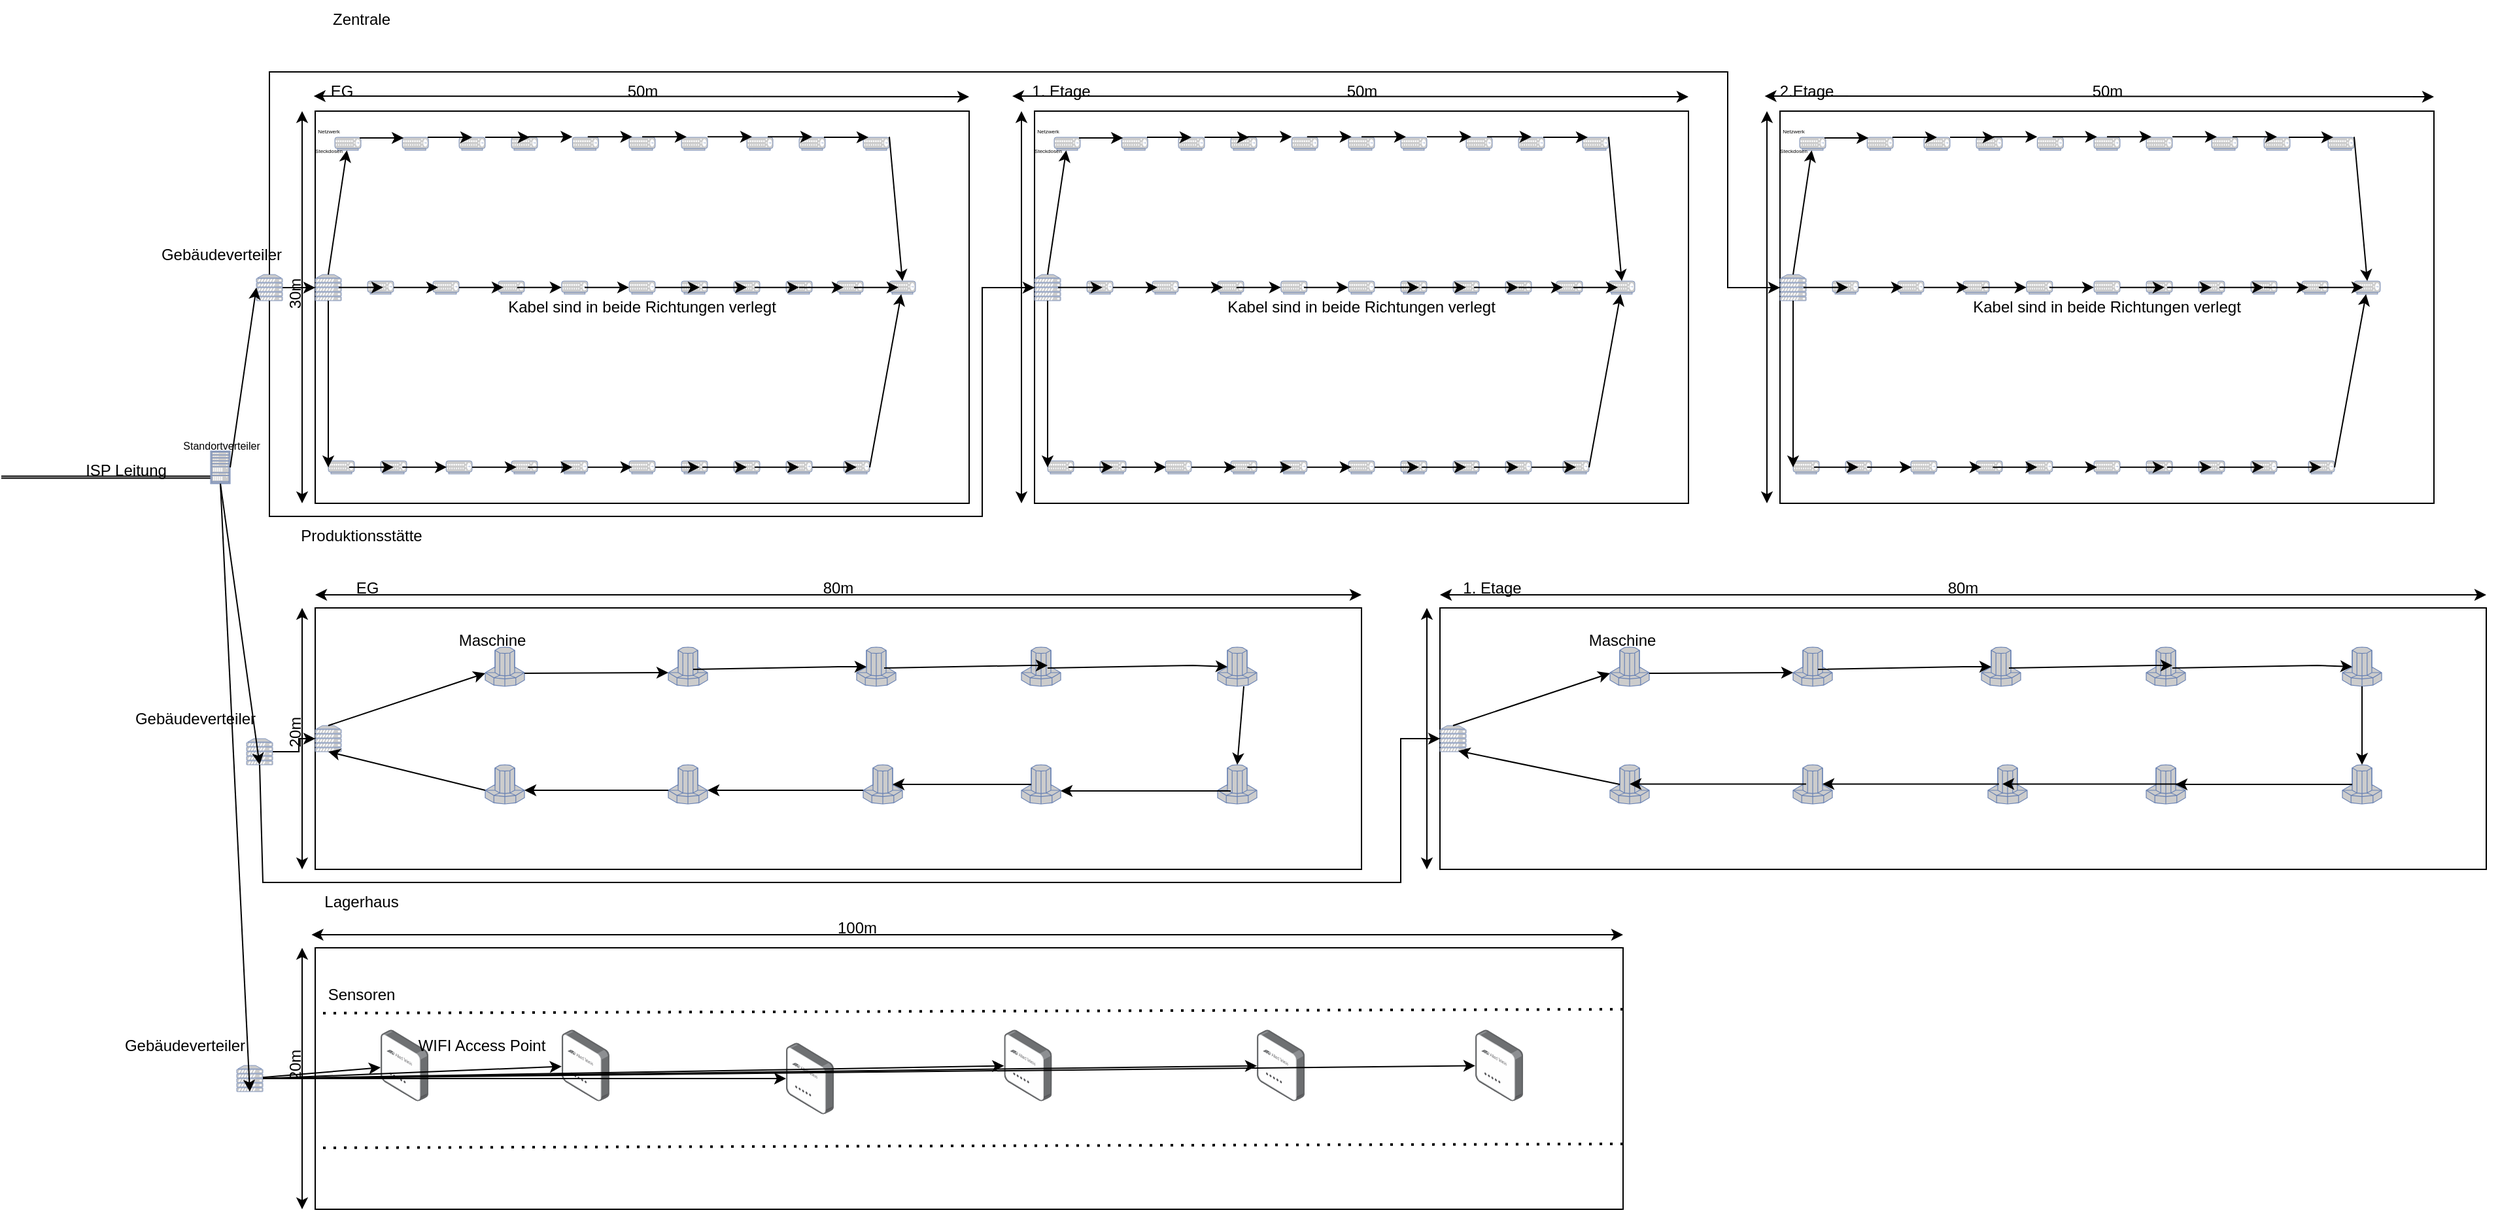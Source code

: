 <mxfile version="21.0.6" type="github">
  <diagram name="Seite-1" id="ofTVBhNgM-X6ronjVRm9">
    <mxGraphModel dx="2620" dy="2154" grid="1" gridSize="10" guides="1" tooltips="1" connect="1" arrows="1" fold="1" page="1" pageScale="1" pageWidth="827" pageHeight="1169" math="0" shadow="0">
      <root>
        <mxCell id="0" />
        <mxCell id="1" parent="0" />
        <mxCell id="3bM8RZmeh6Pchc_whZJx-1" value="" style="rounded=0;whiteSpace=wrap;html=1;" parent="1" vertex="1">
          <mxGeometry y="270" width="1000" height="200" as="geometry" />
        </mxCell>
        <mxCell id="RNd2XHG2iuu7zSji3bTr-1" value="" style="endArrow=classic;startArrow=none;html=1;rounded=0;" parent="1" edge="1">
          <mxGeometry width="50" height="50" relative="1" as="geometry">
            <mxPoint x="440" y="260" as="sourcePoint" />
            <mxPoint x="999.999" y="260" as="targetPoint" />
          </mxGeometry>
        </mxCell>
        <mxCell id="RNd2XHG2iuu7zSji3bTr-3" value="" style="endArrow=classic;startArrow=classic;html=1;rounded=0;" parent="1" edge="1">
          <mxGeometry width="50" height="50" relative="1" as="geometry">
            <mxPoint x="-10" y="470" as="sourcePoint" />
            <mxPoint x="-10" y="270" as="targetPoint" />
            <Array as="points" />
          </mxGeometry>
        </mxCell>
        <mxCell id="RNd2XHG2iuu7zSji3bTr-4" value="20m" style="text;html=1;align=center;verticalAlign=middle;resizable=0;points=[];autosize=1;strokeColor=none;fillColor=none;rotation=-90;" parent="1" vertex="1">
          <mxGeometry x="-40" y="345" width="50" height="30" as="geometry" />
        </mxCell>
        <mxCell id="RNd2XHG2iuu7zSji3bTr-5" value="" style="endArrow=none;startArrow=classic;html=1;rounded=0;" parent="1" edge="1">
          <mxGeometry width="50" height="50" relative="1" as="geometry">
            <mxPoint x="-2.76" y="260" as="sourcePoint" />
            <mxPoint x="460" y="260" as="targetPoint" />
          </mxGeometry>
        </mxCell>
        <mxCell id="RNd2XHG2iuu7zSji3bTr-2" value="100m" style="text;html=1;align=center;verticalAlign=middle;resizable=0;points=[];autosize=1;strokeColor=none;fillColor=none;" parent="1" vertex="1">
          <mxGeometry x="389" y="240" width="50" height="30" as="geometry" />
        </mxCell>
        <mxCell id="RNd2XHG2iuu7zSji3bTr-8" value="Kabel sind in beide Richtungen verlegt" style="rounded=0;whiteSpace=wrap;html=1;" parent="1" vertex="1">
          <mxGeometry y="-370" width="500" height="300" as="geometry" />
        </mxCell>
        <mxCell id="RNd2XHG2iuu7zSji3bTr-11" value="EG" style="text;html=1;align=center;verticalAlign=middle;resizable=0;points=[];autosize=1;strokeColor=none;fillColor=none;" parent="1" vertex="1">
          <mxGeometry y="-400" width="40" height="30" as="geometry" />
        </mxCell>
        <mxCell id="RNd2XHG2iuu7zSji3bTr-15" value="" style="endArrow=classic;startArrow=classic;html=1;rounded=0;exitX=-0.029;exitY=0.617;exitDx=0;exitDy=0;exitPerimeter=0;" parent="1" source="RNd2XHG2iuu7zSji3bTr-11" edge="1">
          <mxGeometry width="50" height="50" relative="1" as="geometry">
            <mxPoint x="290" y="-230" as="sourcePoint" />
            <mxPoint x="500" y="-381" as="targetPoint" />
          </mxGeometry>
        </mxCell>
        <mxCell id="RNd2XHG2iuu7zSji3bTr-19" value="50m" style="text;html=1;align=center;verticalAlign=middle;resizable=0;points=[];autosize=1;strokeColor=none;fillColor=none;" parent="1" vertex="1">
          <mxGeometry x="225" y="-400" width="50" height="30" as="geometry" />
        </mxCell>
        <mxCell id="RNd2XHG2iuu7zSji3bTr-22" value="" style="endArrow=classic;startArrow=classic;html=1;rounded=0;" parent="1" edge="1">
          <mxGeometry width="50" height="50" relative="1" as="geometry">
            <mxPoint x="-10" y="-70" as="sourcePoint" />
            <mxPoint x="-10" y="-370" as="targetPoint" />
          </mxGeometry>
        </mxCell>
        <mxCell id="RNd2XHG2iuu7zSji3bTr-25" value="30m" style="text;html=1;align=center;verticalAlign=middle;resizable=0;points=[];autosize=1;strokeColor=none;fillColor=none;rotation=-90;" parent="1" vertex="1">
          <mxGeometry x="-40" y="-245" width="50" height="30" as="geometry" />
        </mxCell>
        <mxCell id="RNd2XHG2iuu7zSji3bTr-29" value="" style="rounded=0;whiteSpace=wrap;html=1;" parent="1" vertex="1">
          <mxGeometry y="10" width="800" height="200" as="geometry" />
        </mxCell>
        <mxCell id="RNd2XHG2iuu7zSji3bTr-31" value="" style="endArrow=classic;startArrow=classic;html=1;rounded=0;" parent="1" edge="1">
          <mxGeometry width="50" height="50" relative="1" as="geometry">
            <mxPoint as="sourcePoint" />
            <mxPoint x="800" as="targetPoint" />
          </mxGeometry>
        </mxCell>
        <mxCell id="RNd2XHG2iuu7zSji3bTr-32" value="" style="endArrow=classic;startArrow=classic;html=1;rounded=0;" parent="1" edge="1">
          <mxGeometry width="50" height="50" relative="1" as="geometry">
            <mxPoint x="-10" y="210" as="sourcePoint" />
            <mxPoint x="-10" y="10" as="targetPoint" />
          </mxGeometry>
        </mxCell>
        <mxCell id="RNd2XHG2iuu7zSji3bTr-33" value="EG" style="text;html=1;strokeColor=none;fillColor=none;align=center;verticalAlign=middle;whiteSpace=wrap;rounded=0;" parent="1" vertex="1">
          <mxGeometry x="10" y="-20" width="60" height="30" as="geometry" />
        </mxCell>
        <mxCell id="RNd2XHG2iuu7zSji3bTr-35" value="80m" style="text;html=1;strokeColor=none;fillColor=none;align=center;verticalAlign=middle;whiteSpace=wrap;rounded=0;" parent="1" vertex="1">
          <mxGeometry x="370" y="-20" width="60" height="30" as="geometry" />
        </mxCell>
        <mxCell id="RNd2XHG2iuu7zSji3bTr-36" value="20m" style="text;html=1;strokeColor=none;fillColor=none;align=center;verticalAlign=middle;whiteSpace=wrap;rounded=0;rotation=-90;" parent="1" vertex="1">
          <mxGeometry x="-45" y="90" width="60" height="30" as="geometry" />
        </mxCell>
        <mxCell id="RNd2XHG2iuu7zSji3bTr-43" value="Zentrale" style="text;html=1;align=center;verticalAlign=middle;resizable=0;points=[];autosize=1;strokeColor=none;fillColor=none;" parent="1" vertex="1">
          <mxGeometry y="-455" width="70" height="30" as="geometry" />
        </mxCell>
        <mxCell id="RNd2XHG2iuu7zSji3bTr-44" value="Produktionsstätte" style="text;html=1;align=center;verticalAlign=middle;resizable=0;points=[];autosize=1;strokeColor=none;fillColor=none;" parent="1" vertex="1">
          <mxGeometry x="-25" y="-60" width="120" height="30" as="geometry" />
        </mxCell>
        <mxCell id="RNd2XHG2iuu7zSji3bTr-45" value="Lagerhaus" style="text;html=1;align=center;verticalAlign=middle;resizable=0;points=[];autosize=1;strokeColor=none;fillColor=none;" parent="1" vertex="1">
          <mxGeometry x="-5" y="220" width="80" height="30" as="geometry" />
        </mxCell>
        <mxCell id="RNd2XHG2iuu7zSji3bTr-93" value="" style="points=[];aspect=fixed;html=1;align=center;shadow=0;dashed=0;image;image=img/lib/allied_telesis/wireless/Access_Point_Indoor.svg;" parent="1" vertex="1">
          <mxGeometry x="50" y="332.7" width="36.6" height="54.6" as="geometry" />
        </mxCell>
        <mxCell id="RNd2XHG2iuu7zSji3bTr-94" value="" style="points=[];aspect=fixed;html=1;align=center;shadow=0;dashed=0;image;image=img/lib/allied_telesis/wireless/Access_Point_Indoor.svg;" parent="1" vertex="1">
          <mxGeometry x="360" y="342.7" width="36.6" height="54.6" as="geometry" />
        </mxCell>
        <mxCell id="RNd2XHG2iuu7zSji3bTr-95" value="" style="points=[];aspect=fixed;html=1;align=center;shadow=0;dashed=0;image;image=img/lib/allied_telesis/wireless/Access_Point_Indoor.svg;" parent="1" vertex="1">
          <mxGeometry x="526.7" y="332.7" width="36.6" height="54.6" as="geometry" />
        </mxCell>
        <mxCell id="RNd2XHG2iuu7zSji3bTr-96" value="" style="points=[];aspect=fixed;html=1;align=center;shadow=0;dashed=0;image;image=img/lib/allied_telesis/wireless/Access_Point_Indoor.svg;" parent="1" vertex="1">
          <mxGeometry x="720" y="332.7" width="36.6" height="54.6" as="geometry" />
        </mxCell>
        <mxCell id="RNd2XHG2iuu7zSji3bTr-97" value="" style="points=[];aspect=fixed;html=1;align=center;shadow=0;dashed=0;image;image=img/lib/allied_telesis/wireless/Access_Point_Indoor.svg;" parent="1" vertex="1">
          <mxGeometry x="887" y="332.7" width="36.6" height="54.6" as="geometry" />
        </mxCell>
        <mxCell id="RNd2XHG2iuu7zSji3bTr-98" value="" style="points=[];aspect=fixed;html=1;align=center;shadow=0;dashed=0;image;image=img/lib/allied_telesis/wireless/Access_Point_Indoor.svg;" parent="1" vertex="1">
          <mxGeometry x="188.4" y="332.7" width="36.6" height="54.6" as="geometry" />
        </mxCell>
        <mxCell id="RNd2XHG2iuu7zSji3bTr-100" value="" style="shape=link;html=1;rounded=0;width=-1.494;entryX=0.001;entryY=0.9;entryDx=0;entryDy=0;entryPerimeter=0;" parent="1" edge="1">
          <mxGeometry width="100" relative="1" as="geometry">
            <mxPoint x="-240" y="-90" as="sourcePoint" />
            <mxPoint x="-79.2" y="-90" as="targetPoint" />
            <Array as="points">
              <mxPoint x="-120" y="-90" />
            </Array>
          </mxGeometry>
        </mxCell>
        <mxCell id="RNd2XHG2iuu7zSji3bTr-101" value="ISP Leitung" style="text;html=1;align=center;verticalAlign=middle;resizable=0;points=[];autosize=1;strokeColor=none;fillColor=none;" parent="1" vertex="1">
          <mxGeometry x="-190" y="-110" width="90" height="30" as="geometry" />
        </mxCell>
        <mxCell id="RNd2XHG2iuu7zSji3bTr-107" value="" style="fontColor=#0066CC;verticalAlign=top;verticalLabelPosition=bottom;labelPosition=center;align=center;html=1;outlineConnect=0;fillColor=#CCCCCC;strokeColor=#6881B3;gradientColor=none;gradientDirection=north;strokeWidth=2;shape=mxgraph.networks.rack;" parent="1" vertex="1">
          <mxGeometry x="-80" y="-110" width="15" height="25" as="geometry" />
        </mxCell>
        <mxCell id="RNd2XHG2iuu7zSji3bTr-109" value="&lt;font style=&quot;font-size: 8px;&quot;&gt;Standortverteiler&lt;/font&gt;" style="text;html=1;align=center;verticalAlign=middle;resizable=0;points=[];autosize=1;strokeColor=none;fillColor=none;" parent="1" vertex="1">
          <mxGeometry x="-112.5" y="-130" width="80" height="30" as="geometry" />
        </mxCell>
        <mxCell id="hehNwcLbFmfAbUDs5EEM-57" style="edgeStyle=orthogonalEdgeStyle;rounded=0;orthogonalLoop=1;jettySize=auto;html=1;exitX=1;exitY=0.5;exitDx=0;exitDy=0;exitPerimeter=0;" edge="1" parent="1" source="RNd2XHG2iuu7zSji3bTr-110" target="hehNwcLbFmfAbUDs5EEM-4">
          <mxGeometry relative="1" as="geometry" />
        </mxCell>
        <mxCell id="RNd2XHG2iuu7zSji3bTr-110" value="" style="fontColor=#0066CC;verticalAlign=top;verticalLabelPosition=bottom;labelPosition=center;align=center;html=1;outlineConnect=0;fillColor=#CCCCCC;strokeColor=#6881B3;gradientColor=none;gradientDirection=north;strokeWidth=2;shape=mxgraph.networks.server;" parent="1" vertex="1">
          <mxGeometry x="-45" y="-245" width="20" height="20" as="geometry" />
        </mxCell>
        <mxCell id="hehNwcLbFmfAbUDs5EEM-244" value="" style="edgeStyle=orthogonalEdgeStyle;rounded=0;orthogonalLoop=1;jettySize=auto;html=1;" edge="1" parent="1" source="RNd2XHG2iuu7zSji3bTr-111" target="hehNwcLbFmfAbUDs5EEM-8">
          <mxGeometry relative="1" as="geometry" />
        </mxCell>
        <mxCell id="RNd2XHG2iuu7zSji3bTr-111" value="" style="fontColor=#0066CC;verticalAlign=top;verticalLabelPosition=bottom;labelPosition=center;align=center;html=1;outlineConnect=0;fillColor=#CCCCCC;strokeColor=#6881B3;gradientColor=none;gradientDirection=north;strokeWidth=2;shape=mxgraph.networks.server;" parent="1" vertex="1">
          <mxGeometry x="-52.5" y="110" width="20" height="20" as="geometry" />
        </mxCell>
        <mxCell id="RNd2XHG2iuu7zSji3bTr-112" value="" style="fontColor=#0066CC;verticalAlign=top;verticalLabelPosition=bottom;labelPosition=center;align=center;html=1;outlineConnect=0;fillColor=#CCCCCC;strokeColor=#6881B3;gradientColor=none;gradientDirection=north;strokeWidth=2;shape=mxgraph.networks.server;" parent="1" vertex="1">
          <mxGeometry x="-60" y="360" width="20" height="20" as="geometry" />
        </mxCell>
        <mxCell id="hehNwcLbFmfAbUDs5EEM-1" value="Gebäudeverteiler" style="text;html=1;align=center;verticalAlign=middle;resizable=0;points=[];autosize=1;strokeColor=none;fillColor=none;" vertex="1" parent="1">
          <mxGeometry x="-132.5" y="-275" width="120" height="30" as="geometry" />
        </mxCell>
        <mxCell id="hehNwcLbFmfAbUDs5EEM-2" value="Gebäudeverteiler" style="text;html=1;align=center;verticalAlign=middle;resizable=0;points=[];autosize=1;strokeColor=none;fillColor=none;" vertex="1" parent="1">
          <mxGeometry x="-152.5" y="80" width="120" height="30" as="geometry" />
        </mxCell>
        <mxCell id="hehNwcLbFmfAbUDs5EEM-3" value="Gebäudeverteiler" style="text;html=1;align=center;verticalAlign=middle;resizable=0;points=[];autosize=1;strokeColor=none;fillColor=none;" vertex="1" parent="1">
          <mxGeometry x="-160" y="330" width="120" height="30" as="geometry" />
        </mxCell>
        <mxCell id="hehNwcLbFmfAbUDs5EEM-4" value="" style="fontColor=#0066CC;verticalAlign=top;verticalLabelPosition=bottom;labelPosition=center;align=center;html=1;outlineConnect=0;fillColor=#CCCCCC;strokeColor=#6881B3;gradientColor=none;gradientDirection=north;strokeWidth=2;shape=mxgraph.networks.server;" vertex="1" parent="1">
          <mxGeometry y="-245" width="20" height="20" as="geometry" />
        </mxCell>
        <mxCell id="hehNwcLbFmfAbUDs5EEM-8" value="" style="fontColor=#0066CC;verticalAlign=top;verticalLabelPosition=bottom;labelPosition=center;align=center;html=1;outlineConnect=0;fillColor=#CCCCCC;strokeColor=#6881B3;gradientColor=none;gradientDirection=north;strokeWidth=2;shape=mxgraph.networks.server;" vertex="1" parent="1">
          <mxGeometry y="100" width="20" height="20" as="geometry" />
        </mxCell>
        <mxCell id="hehNwcLbFmfAbUDs5EEM-14" value="" style="fontColor=#0066CC;verticalAlign=top;verticalLabelPosition=bottom;labelPosition=center;align=center;html=1;outlineConnect=0;fillColor=#CCCCCC;strokeColor=#6881B3;gradientColor=none;gradientDirection=north;strokeWidth=2;shape=mxgraph.networks.hub;" vertex="1" parent="1">
          <mxGeometry x="15" y="-350" width="20" height="10" as="geometry" />
        </mxCell>
        <mxCell id="hehNwcLbFmfAbUDs5EEM-15" value="" style="fontColor=#0066CC;verticalAlign=top;verticalLabelPosition=bottom;labelPosition=center;align=center;html=1;outlineConnect=0;fillColor=#CCCCCC;strokeColor=#6881B3;gradientColor=none;gradientDirection=north;strokeWidth=2;shape=mxgraph.networks.hub;" vertex="1" parent="1">
          <mxGeometry x="66.6" y="-350" width="20" height="10" as="geometry" />
        </mxCell>
        <mxCell id="hehNwcLbFmfAbUDs5EEM-16" value="" style="fontColor=#0066CC;verticalAlign=top;verticalLabelPosition=bottom;labelPosition=center;align=center;html=1;outlineConnect=0;fillColor=#CCCCCC;strokeColor=#6881B3;gradientColor=none;gradientDirection=north;strokeWidth=2;shape=mxgraph.networks.hub;" vertex="1" parent="1">
          <mxGeometry x="110" y="-350" width="20" height="10" as="geometry" />
        </mxCell>
        <mxCell id="hehNwcLbFmfAbUDs5EEM-17" value="" style="fontColor=#0066CC;verticalAlign=top;verticalLabelPosition=bottom;labelPosition=center;align=center;html=1;outlineConnect=0;fillColor=#CCCCCC;strokeColor=#6881B3;gradientColor=none;gradientDirection=north;strokeWidth=2;shape=mxgraph.networks.hub;" vertex="1" parent="1">
          <mxGeometry x="150" y="-350" width="20" height="10" as="geometry" />
        </mxCell>
        <mxCell id="hehNwcLbFmfAbUDs5EEM-18" value="" style="fontColor=#0066CC;verticalAlign=top;verticalLabelPosition=bottom;labelPosition=center;align=center;html=1;outlineConnect=0;fillColor=#CCCCCC;strokeColor=#6881B3;gradientColor=none;gradientDirection=north;strokeWidth=2;shape=mxgraph.networks.hub;" vertex="1" parent="1">
          <mxGeometry x="196.7" y="-350" width="20" height="10" as="geometry" />
        </mxCell>
        <mxCell id="hehNwcLbFmfAbUDs5EEM-19" value="" style="fontColor=#0066CC;verticalAlign=top;verticalLabelPosition=bottom;labelPosition=center;align=center;html=1;outlineConnect=0;fillColor=#CCCCCC;strokeColor=#6881B3;gradientColor=none;gradientDirection=north;strokeWidth=2;shape=mxgraph.networks.hub;" vertex="1" parent="1">
          <mxGeometry x="240" y="-350" width="20" height="10" as="geometry" />
        </mxCell>
        <mxCell id="hehNwcLbFmfAbUDs5EEM-21" value="" style="fontColor=#0066CC;verticalAlign=top;verticalLabelPosition=bottom;labelPosition=center;align=center;html=1;outlineConnect=0;fillColor=#CCCCCC;strokeColor=#6881B3;gradientColor=none;gradientDirection=north;strokeWidth=2;shape=mxgraph.networks.hub;" vertex="1" parent="1">
          <mxGeometry x="280" y="-350" width="20" height="10" as="geometry" />
        </mxCell>
        <mxCell id="hehNwcLbFmfAbUDs5EEM-22" value="" style="fontColor=#0066CC;verticalAlign=top;verticalLabelPosition=bottom;labelPosition=center;align=center;html=1;outlineConnect=0;fillColor=#CCCCCC;strokeColor=#6881B3;gradientColor=none;gradientDirection=north;strokeWidth=2;shape=mxgraph.networks.hub;" vertex="1" parent="1">
          <mxGeometry x="330" y="-350" width="20" height="10" as="geometry" />
        </mxCell>
        <mxCell id="hehNwcLbFmfAbUDs5EEM-23" value="" style="fontColor=#0066CC;verticalAlign=top;verticalLabelPosition=bottom;labelPosition=center;align=center;html=1;outlineConnect=0;fillColor=#CCCCCC;strokeColor=#6881B3;gradientColor=none;gradientDirection=north;strokeWidth=2;shape=mxgraph.networks.hub;" vertex="1" parent="1">
          <mxGeometry x="370" y="-350" width="20" height="10" as="geometry" />
        </mxCell>
        <mxCell id="hehNwcLbFmfAbUDs5EEM-24" value="" style="fontColor=#0066CC;verticalAlign=top;verticalLabelPosition=bottom;labelPosition=center;align=center;html=1;outlineConnect=0;fillColor=#CCCCCC;strokeColor=#6881B3;gradientColor=none;gradientDirection=north;strokeWidth=2;shape=mxgraph.networks.hub;" vertex="1" parent="1">
          <mxGeometry x="419" y="-350" width="20" height="10" as="geometry" />
        </mxCell>
        <mxCell id="hehNwcLbFmfAbUDs5EEM-25" value="" style="fontColor=#0066CC;verticalAlign=top;verticalLabelPosition=bottom;labelPosition=center;align=center;html=1;outlineConnect=0;fillColor=#CCCCCC;strokeColor=#6881B3;gradientColor=none;gradientDirection=north;strokeWidth=2;shape=mxgraph.networks.hub;" vertex="1" parent="1">
          <mxGeometry x="40" y="-240" width="20" height="10" as="geometry" />
        </mxCell>
        <mxCell id="hehNwcLbFmfAbUDs5EEM-26" value="" style="fontColor=#0066CC;verticalAlign=top;verticalLabelPosition=bottom;labelPosition=center;align=center;html=1;outlineConnect=0;fillColor=#CCCCCC;strokeColor=#6881B3;gradientColor=none;gradientDirection=north;strokeWidth=2;shape=mxgraph.networks.hub;" vertex="1" parent="1">
          <mxGeometry x="90" y="-240" width="20" height="10" as="geometry" />
        </mxCell>
        <mxCell id="hehNwcLbFmfAbUDs5EEM-27" value="" style="fontColor=#0066CC;verticalAlign=top;verticalLabelPosition=bottom;labelPosition=center;align=center;html=1;outlineConnect=0;fillColor=#CCCCCC;strokeColor=#6881B3;gradientColor=none;gradientDirection=north;strokeWidth=2;shape=mxgraph.networks.hub;" vertex="1" parent="1">
          <mxGeometry x="140" y="-240" width="20" height="10" as="geometry" />
        </mxCell>
        <mxCell id="hehNwcLbFmfAbUDs5EEM-28" value="" style="fontColor=#0066CC;verticalAlign=top;verticalLabelPosition=bottom;labelPosition=center;align=center;html=1;outlineConnect=0;fillColor=#CCCCCC;strokeColor=#6881B3;gradientColor=none;gradientDirection=north;strokeWidth=2;shape=mxgraph.networks.hub;" vertex="1" parent="1">
          <mxGeometry x="188.4" y="-240" width="20" height="10" as="geometry" />
        </mxCell>
        <mxCell id="hehNwcLbFmfAbUDs5EEM-29" value="" style="fontColor=#0066CC;verticalAlign=top;verticalLabelPosition=bottom;labelPosition=center;align=center;html=1;outlineConnect=0;fillColor=#CCCCCC;strokeColor=#6881B3;gradientColor=none;gradientDirection=north;strokeWidth=2;shape=mxgraph.networks.hub;" vertex="1" parent="1">
          <mxGeometry x="240" y="-240" width="20" height="10" as="geometry" />
        </mxCell>
        <mxCell id="hehNwcLbFmfAbUDs5EEM-30" value="" style="fontColor=#0066CC;verticalAlign=top;verticalLabelPosition=bottom;labelPosition=center;align=center;html=1;outlineConnect=0;fillColor=#CCCCCC;strokeColor=#6881B3;gradientColor=none;gradientDirection=north;strokeWidth=2;shape=mxgraph.networks.hub;" vertex="1" parent="1">
          <mxGeometry x="399" y="-240" width="20" height="10" as="geometry" />
        </mxCell>
        <mxCell id="hehNwcLbFmfAbUDs5EEM-31" value="" style="fontColor=#0066CC;verticalAlign=top;verticalLabelPosition=bottom;labelPosition=center;align=center;html=1;outlineConnect=0;fillColor=#CCCCCC;strokeColor=#6881B3;gradientColor=none;gradientDirection=north;strokeWidth=2;shape=mxgraph.networks.hub;" vertex="1" parent="1">
          <mxGeometry x="439" y="-240" width="20" height="10" as="geometry" />
        </mxCell>
        <mxCell id="hehNwcLbFmfAbUDs5EEM-32" value="" style="fontColor=#0066CC;verticalAlign=top;verticalLabelPosition=bottom;labelPosition=center;align=center;html=1;outlineConnect=0;fillColor=#CCCCCC;strokeColor=#6881B3;gradientColor=none;gradientDirection=north;strokeWidth=2;shape=mxgraph.networks.hub;" vertex="1" parent="1">
          <mxGeometry x="280" y="-240" width="20" height="10" as="geometry" />
        </mxCell>
        <mxCell id="hehNwcLbFmfAbUDs5EEM-33" value="" style="fontColor=#0066CC;verticalAlign=top;verticalLabelPosition=bottom;labelPosition=center;align=center;html=1;outlineConnect=0;fillColor=#CCCCCC;strokeColor=#6881B3;gradientColor=none;gradientDirection=north;strokeWidth=2;shape=mxgraph.networks.hub;" vertex="1" parent="1">
          <mxGeometry x="320" y="-240" width="20" height="10" as="geometry" />
        </mxCell>
        <mxCell id="hehNwcLbFmfAbUDs5EEM-34" value="" style="fontColor=#0066CC;verticalAlign=top;verticalLabelPosition=bottom;labelPosition=center;align=center;html=1;outlineConnect=0;fillColor=#CCCCCC;strokeColor=#6881B3;gradientColor=none;gradientDirection=north;strokeWidth=2;shape=mxgraph.networks.hub;" vertex="1" parent="1">
          <mxGeometry x="360" y="-240" width="20" height="10" as="geometry" />
        </mxCell>
        <mxCell id="hehNwcLbFmfAbUDs5EEM-46" value="" style="fontColor=#0066CC;verticalAlign=top;verticalLabelPosition=bottom;labelPosition=center;align=center;html=1;outlineConnect=0;fillColor=#CCCCCC;strokeColor=#6881B3;gradientColor=none;gradientDirection=north;strokeWidth=2;shape=mxgraph.networks.hub;" vertex="1" parent="1">
          <mxGeometry x="10" y="-102.5" width="20" height="10" as="geometry" />
        </mxCell>
        <mxCell id="hehNwcLbFmfAbUDs5EEM-47" value="" style="fontColor=#0066CC;verticalAlign=top;verticalLabelPosition=bottom;labelPosition=center;align=center;html=1;outlineConnect=0;fillColor=#CCCCCC;strokeColor=#6881B3;gradientColor=none;gradientDirection=north;strokeWidth=2;shape=mxgraph.networks.hub;" vertex="1" parent="1">
          <mxGeometry x="50" y="-102.5" width="20" height="10" as="geometry" />
        </mxCell>
        <mxCell id="hehNwcLbFmfAbUDs5EEM-48" value="" style="fontColor=#0066CC;verticalAlign=top;verticalLabelPosition=bottom;labelPosition=center;align=center;html=1;outlineConnect=0;fillColor=#CCCCCC;strokeColor=#6881B3;gradientColor=none;gradientDirection=north;strokeWidth=2;shape=mxgraph.networks.hub;" vertex="1" parent="1">
          <mxGeometry x="100" y="-102.5" width="20" height="10" as="geometry" />
        </mxCell>
        <mxCell id="hehNwcLbFmfAbUDs5EEM-49" value="" style="fontColor=#0066CC;verticalAlign=top;verticalLabelPosition=bottom;labelPosition=center;align=center;html=1;outlineConnect=0;fillColor=#CCCCCC;strokeColor=#6881B3;gradientColor=none;gradientDirection=north;strokeWidth=2;shape=mxgraph.networks.hub;" vertex="1" parent="1">
          <mxGeometry x="150" y="-102.5" width="20" height="10" as="geometry" />
        </mxCell>
        <mxCell id="hehNwcLbFmfAbUDs5EEM-50" value="" style="fontColor=#0066CC;verticalAlign=top;verticalLabelPosition=bottom;labelPosition=center;align=center;html=1;outlineConnect=0;fillColor=#CCCCCC;strokeColor=#6881B3;gradientColor=none;gradientDirection=north;strokeWidth=2;shape=mxgraph.networks.hub;" vertex="1" parent="1">
          <mxGeometry x="188.4" y="-102.5" width="20" height="10" as="geometry" />
        </mxCell>
        <mxCell id="hehNwcLbFmfAbUDs5EEM-51" value="" style="fontColor=#0066CC;verticalAlign=top;verticalLabelPosition=bottom;labelPosition=center;align=center;html=1;outlineConnect=0;fillColor=#CCCCCC;strokeColor=#6881B3;gradientColor=none;gradientDirection=north;strokeWidth=2;shape=mxgraph.networks.hub;" vertex="1" parent="1">
          <mxGeometry x="240" y="-102.5" width="20" height="10" as="geometry" />
        </mxCell>
        <mxCell id="hehNwcLbFmfAbUDs5EEM-52" value="" style="fontColor=#0066CC;verticalAlign=top;verticalLabelPosition=bottom;labelPosition=center;align=center;html=1;outlineConnect=0;fillColor=#CCCCCC;strokeColor=#6881B3;gradientColor=none;gradientDirection=north;strokeWidth=2;shape=mxgraph.networks.hub;" vertex="1" parent="1">
          <mxGeometry x="280" y="-102.5" width="20" height="10" as="geometry" />
        </mxCell>
        <mxCell id="hehNwcLbFmfAbUDs5EEM-53" value="" style="fontColor=#0066CC;verticalAlign=top;verticalLabelPosition=bottom;labelPosition=center;align=center;html=1;outlineConnect=0;fillColor=#CCCCCC;strokeColor=#6881B3;gradientColor=none;gradientDirection=north;strokeWidth=2;shape=mxgraph.networks.hub;" vertex="1" parent="1">
          <mxGeometry x="320" y="-102.5" width="20" height="10" as="geometry" />
        </mxCell>
        <mxCell id="hehNwcLbFmfAbUDs5EEM-54" value="" style="fontColor=#0066CC;verticalAlign=top;verticalLabelPosition=bottom;labelPosition=center;align=center;html=1;outlineConnect=0;fillColor=#CCCCCC;strokeColor=#6881B3;gradientColor=none;gradientDirection=north;strokeWidth=2;shape=mxgraph.networks.hub;" vertex="1" parent="1">
          <mxGeometry x="360" y="-102.5" width="20" height="10" as="geometry" />
        </mxCell>
        <mxCell id="hehNwcLbFmfAbUDs5EEM-55" value="" style="fontColor=#0066CC;verticalAlign=top;verticalLabelPosition=bottom;labelPosition=center;align=center;html=1;outlineConnect=0;fillColor=#CCCCCC;strokeColor=#6881B3;gradientColor=none;gradientDirection=north;strokeWidth=2;shape=mxgraph.networks.hub;" vertex="1" parent="1">
          <mxGeometry x="404" y="-102.5" width="20" height="10" as="geometry" />
        </mxCell>
        <mxCell id="hehNwcLbFmfAbUDs5EEM-59" value="" style="edgeStyle=none;orthogonalLoop=1;jettySize=auto;html=1;rounded=0;exitX=0.5;exitY=0;exitDx=0;exitDy=0;exitPerimeter=0;" edge="1" parent="1" source="hehNwcLbFmfAbUDs5EEM-4" target="hehNwcLbFmfAbUDs5EEM-14">
          <mxGeometry width="80" relative="1" as="geometry">
            <mxPoint x="150" y="-260" as="sourcePoint" />
            <mxPoint x="230" y="-260" as="targetPoint" />
            <Array as="points" />
          </mxGeometry>
        </mxCell>
        <mxCell id="hehNwcLbFmfAbUDs5EEM-60" value="" style="edgeStyle=none;orthogonalLoop=1;jettySize=auto;html=1;rounded=0;exitX=0.95;exitY=0.05;exitDx=0;exitDy=0;exitPerimeter=0;entryX=0.05;entryY=0.05;entryDx=0;entryDy=0;entryPerimeter=0;" edge="1" parent="1" source="hehNwcLbFmfAbUDs5EEM-14" target="hehNwcLbFmfAbUDs5EEM-15">
          <mxGeometry width="80" relative="1" as="geometry">
            <mxPoint x="20" y="-235" as="sourcePoint" />
            <mxPoint x="34" y="-330" as="targetPoint" />
            <Array as="points" />
          </mxGeometry>
        </mxCell>
        <mxCell id="hehNwcLbFmfAbUDs5EEM-61" value="" style="edgeStyle=none;orthogonalLoop=1;jettySize=auto;html=1;rounded=0;exitX=0.95;exitY=0.05;exitDx=0;exitDy=0;exitPerimeter=0;entryX=0.05;entryY=0.05;entryDx=0;entryDy=0;entryPerimeter=0;" edge="1" parent="1">
          <mxGeometry width="80" relative="1" as="geometry">
            <mxPoint x="86" y="-350" as="sourcePoint" />
            <mxPoint x="120" y="-350" as="targetPoint" />
            <Array as="points" />
          </mxGeometry>
        </mxCell>
        <mxCell id="hehNwcLbFmfAbUDs5EEM-62" value="" style="edgeStyle=none;orthogonalLoop=1;jettySize=auto;html=1;rounded=0;exitX=0.95;exitY=0.05;exitDx=0;exitDy=0;exitPerimeter=0;entryX=0.05;entryY=0.05;entryDx=0;entryDy=0;entryPerimeter=0;" edge="1" parent="1">
          <mxGeometry width="80" relative="1" as="geometry">
            <mxPoint x="130" y="-350" as="sourcePoint" />
            <mxPoint x="164" y="-350" as="targetPoint" />
            <Array as="points" />
          </mxGeometry>
        </mxCell>
        <mxCell id="hehNwcLbFmfAbUDs5EEM-63" value="" style="edgeStyle=none;orthogonalLoop=1;jettySize=auto;html=1;rounded=0;exitX=0.95;exitY=0.05;exitDx=0;exitDy=0;exitPerimeter=0;entryX=0.05;entryY=0.05;entryDx=0;entryDy=0;entryPerimeter=0;" edge="1" parent="1">
          <mxGeometry width="80" relative="1" as="geometry">
            <mxPoint x="162.7" y="-350.35" as="sourcePoint" />
            <mxPoint x="196.7" y="-350.35" as="targetPoint" />
            <Array as="points" />
          </mxGeometry>
        </mxCell>
        <mxCell id="hehNwcLbFmfAbUDs5EEM-64" value="" style="edgeStyle=none;orthogonalLoop=1;jettySize=auto;html=1;rounded=0;exitX=0.95;exitY=0.05;exitDx=0;exitDy=0;exitPerimeter=0;entryX=0.05;entryY=0.05;entryDx=0;entryDy=0;entryPerimeter=0;" edge="1" parent="1">
          <mxGeometry width="80" relative="1" as="geometry">
            <mxPoint x="208.4" y="-350.35" as="sourcePoint" />
            <mxPoint x="242.4" y="-350.35" as="targetPoint" />
            <Array as="points" />
          </mxGeometry>
        </mxCell>
        <mxCell id="hehNwcLbFmfAbUDs5EEM-65" value="" style="edgeStyle=none;orthogonalLoop=1;jettySize=auto;html=1;rounded=0;exitX=0.95;exitY=0.05;exitDx=0;exitDy=0;exitPerimeter=0;entryX=0.05;entryY=0.05;entryDx=0;entryDy=0;entryPerimeter=0;" edge="1" parent="1">
          <mxGeometry width="80" relative="1" as="geometry">
            <mxPoint x="250.0" y="-350.35" as="sourcePoint" />
            <mxPoint x="284" y="-350.35" as="targetPoint" />
            <Array as="points" />
          </mxGeometry>
        </mxCell>
        <mxCell id="hehNwcLbFmfAbUDs5EEM-66" value="" style="edgeStyle=none;orthogonalLoop=1;jettySize=auto;html=1;rounded=0;exitX=0.95;exitY=0.05;exitDx=0;exitDy=0;exitPerimeter=0;entryX=0.05;entryY=0.05;entryDx=0;entryDy=0;entryPerimeter=0;" edge="1" parent="1">
          <mxGeometry width="80" relative="1" as="geometry">
            <mxPoint x="300" y="-350.35" as="sourcePoint" />
            <mxPoint x="334" y="-350.35" as="targetPoint" />
            <Array as="points" />
          </mxGeometry>
        </mxCell>
        <mxCell id="hehNwcLbFmfAbUDs5EEM-67" value="" style="edgeStyle=none;orthogonalLoop=1;jettySize=auto;html=1;rounded=0;exitX=0.95;exitY=0.05;exitDx=0;exitDy=0;exitPerimeter=0;entryX=0.05;entryY=0.05;entryDx=0;entryDy=0;entryPerimeter=0;" edge="1" parent="1">
          <mxGeometry width="80" relative="1" as="geometry">
            <mxPoint x="346" y="-350.35" as="sourcePoint" />
            <mxPoint x="380" y="-350.35" as="targetPoint" />
            <Array as="points" />
          </mxGeometry>
        </mxCell>
        <mxCell id="hehNwcLbFmfAbUDs5EEM-68" value="" style="edgeStyle=none;orthogonalLoop=1;jettySize=auto;html=1;rounded=0;exitX=0.95;exitY=0.05;exitDx=0;exitDy=0;exitPerimeter=0;entryX=0.05;entryY=0.05;entryDx=0;entryDy=0;entryPerimeter=0;" edge="1" parent="1">
          <mxGeometry width="80" relative="1" as="geometry">
            <mxPoint x="389" y="-350" as="sourcePoint" />
            <mxPoint x="423" y="-350" as="targetPoint" />
            <Array as="points" />
          </mxGeometry>
        </mxCell>
        <mxCell id="hehNwcLbFmfAbUDs5EEM-69" value="" style="edgeStyle=none;orthogonalLoop=1;jettySize=auto;html=1;rounded=0;exitX=0.95;exitY=0.05;exitDx=0;exitDy=0;exitPerimeter=0;entryX=0.5;entryY=0;entryDx=0;entryDy=0;entryPerimeter=0;" edge="1" parent="1" target="hehNwcLbFmfAbUDs5EEM-31">
          <mxGeometry width="80" relative="1" as="geometry">
            <mxPoint x="439" y="-350.35" as="sourcePoint" />
            <mxPoint x="473" y="-350.35" as="targetPoint" />
            <Array as="points" />
          </mxGeometry>
        </mxCell>
        <mxCell id="hehNwcLbFmfAbUDs5EEM-70" value="" style="edgeStyle=none;orthogonalLoop=1;jettySize=auto;html=1;rounded=0;exitX=0.5;exitY=1;exitDx=0;exitDy=0;exitPerimeter=0;entryX=0;entryY=0.5;entryDx=0;entryDy=0;entryPerimeter=0;" edge="1" parent="1" source="hehNwcLbFmfAbUDs5EEM-4" target="hehNwcLbFmfAbUDs5EEM-46">
          <mxGeometry width="80" relative="1" as="geometry">
            <mxPoint x="20" y="-235" as="sourcePoint" />
            <mxPoint x="34" y="-330" as="targetPoint" />
            <Array as="points" />
          </mxGeometry>
        </mxCell>
        <mxCell id="hehNwcLbFmfAbUDs5EEM-71" value="" style="edgeStyle=none;orthogonalLoop=1;jettySize=auto;html=1;rounded=0;exitX=0.95;exitY=0.05;exitDx=0;exitDy=0;exitPerimeter=0;entryX=0.05;entryY=0.05;entryDx=0;entryDy=0;entryPerimeter=0;" edge="1" parent="1">
          <mxGeometry width="80" relative="1" as="geometry">
            <mxPoint x="18" y="-235.18" as="sourcePoint" />
            <mxPoint x="52" y="-235.18" as="targetPoint" />
            <Array as="points" />
          </mxGeometry>
        </mxCell>
        <mxCell id="hehNwcLbFmfAbUDs5EEM-72" value="" style="edgeStyle=none;orthogonalLoop=1;jettySize=auto;html=1;rounded=0;exitX=0.95;exitY=0.05;exitDx=0;exitDy=0;exitPerimeter=0;entryX=0.05;entryY=0.05;entryDx=0;entryDy=0;entryPerimeter=0;" edge="1" parent="1">
          <mxGeometry width="80" relative="1" as="geometry">
            <mxPoint x="60" y="-235.18" as="sourcePoint" />
            <mxPoint x="94" y="-235.18" as="targetPoint" />
            <Array as="points" />
          </mxGeometry>
        </mxCell>
        <mxCell id="hehNwcLbFmfAbUDs5EEM-73" value="" style="edgeStyle=none;orthogonalLoop=1;jettySize=auto;html=1;rounded=0;exitX=0.95;exitY=0.05;exitDx=0;exitDy=0;exitPerimeter=0;entryX=0.05;entryY=0.05;entryDx=0;entryDy=0;entryPerimeter=0;" edge="1" parent="1">
          <mxGeometry width="80" relative="1" as="geometry">
            <mxPoint x="110" y="-235.18" as="sourcePoint" />
            <mxPoint x="144" y="-235.18" as="targetPoint" />
            <Array as="points" />
          </mxGeometry>
        </mxCell>
        <mxCell id="hehNwcLbFmfAbUDs5EEM-74" value="" style="edgeStyle=none;orthogonalLoop=1;jettySize=auto;html=1;rounded=0;exitX=0.95;exitY=0.05;exitDx=0;exitDy=0;exitPerimeter=0;entryX=0.05;entryY=0.05;entryDx=0;entryDy=0;entryPerimeter=0;" edge="1" parent="1">
          <mxGeometry width="80" relative="1" as="geometry">
            <mxPoint x="154.4" y="-235.18" as="sourcePoint" />
            <mxPoint x="188.4" y="-235.18" as="targetPoint" />
            <Array as="points" />
          </mxGeometry>
        </mxCell>
        <mxCell id="hehNwcLbFmfAbUDs5EEM-75" value="" style="edgeStyle=none;orthogonalLoop=1;jettySize=auto;html=1;rounded=0;exitX=0.95;exitY=0.05;exitDx=0;exitDy=0;exitPerimeter=0;entryX=0.05;entryY=0.05;entryDx=0;entryDy=0;entryPerimeter=0;" edge="1" parent="1">
          <mxGeometry width="80" relative="1" as="geometry">
            <mxPoint x="206" y="-235.18" as="sourcePoint" />
            <mxPoint x="240" y="-235.18" as="targetPoint" />
            <Array as="points" />
          </mxGeometry>
        </mxCell>
        <mxCell id="hehNwcLbFmfAbUDs5EEM-76" value="" style="edgeStyle=none;orthogonalLoop=1;jettySize=auto;html=1;rounded=0;exitX=0.95;exitY=0.05;exitDx=0;exitDy=0;exitPerimeter=0;entryX=0.05;entryY=0.05;entryDx=0;entryDy=0;entryPerimeter=0;" edge="1" parent="1">
          <mxGeometry width="80" relative="1" as="geometry">
            <mxPoint x="260" y="-235.18" as="sourcePoint" />
            <mxPoint x="294" y="-235.18" as="targetPoint" />
            <Array as="points" />
          </mxGeometry>
        </mxCell>
        <mxCell id="hehNwcLbFmfAbUDs5EEM-77" value="" style="edgeStyle=none;orthogonalLoop=1;jettySize=auto;html=1;rounded=0;exitX=0.95;exitY=0.05;exitDx=0;exitDy=0;exitPerimeter=0;entryX=0.05;entryY=0.05;entryDx=0;entryDy=0;entryPerimeter=0;" edge="1" parent="1">
          <mxGeometry width="80" relative="1" as="geometry">
            <mxPoint x="296" y="-235.18" as="sourcePoint" />
            <mxPoint x="330" y="-235.18" as="targetPoint" />
            <Array as="points" />
          </mxGeometry>
        </mxCell>
        <mxCell id="hehNwcLbFmfAbUDs5EEM-78" value="" style="edgeStyle=none;orthogonalLoop=1;jettySize=auto;html=1;rounded=0;exitX=0.95;exitY=0.05;exitDx=0;exitDy=0;exitPerimeter=0;entryX=0.05;entryY=0.05;entryDx=0;entryDy=0;entryPerimeter=0;" edge="1" parent="1">
          <mxGeometry width="80" relative="1" as="geometry">
            <mxPoint x="336" y="-235.18" as="sourcePoint" />
            <mxPoint x="370" y="-235.18" as="targetPoint" />
            <Array as="points" />
          </mxGeometry>
        </mxCell>
        <mxCell id="hehNwcLbFmfAbUDs5EEM-79" value="" style="edgeStyle=none;orthogonalLoop=1;jettySize=auto;html=1;rounded=0;exitX=0.95;exitY=0.05;exitDx=0;exitDy=0;exitPerimeter=0;entryX=0.05;entryY=0.05;entryDx=0;entryDy=0;entryPerimeter=0;" edge="1" parent="1">
          <mxGeometry width="80" relative="1" as="geometry">
            <mxPoint x="370" y="-235.18" as="sourcePoint" />
            <mxPoint x="404" y="-235.18" as="targetPoint" />
            <Array as="points" />
          </mxGeometry>
        </mxCell>
        <mxCell id="hehNwcLbFmfAbUDs5EEM-80" value="" style="edgeStyle=none;orthogonalLoop=1;jettySize=auto;html=1;rounded=0;exitX=0.95;exitY=0.05;exitDx=0;exitDy=0;exitPerimeter=0;entryX=0.05;entryY=0.05;entryDx=0;entryDy=0;entryPerimeter=0;" edge="1" parent="1">
          <mxGeometry width="80" relative="1" as="geometry">
            <mxPoint x="412" y="-235.14" as="sourcePoint" />
            <mxPoint x="446" y="-235.14" as="targetPoint" />
            <Array as="points" />
          </mxGeometry>
        </mxCell>
        <mxCell id="hehNwcLbFmfAbUDs5EEM-82" value="" style="edgeStyle=none;orthogonalLoop=1;jettySize=auto;html=1;rounded=0;exitX=0.95;exitY=0.05;exitDx=0;exitDy=0;exitPerimeter=0;entryX=0.05;entryY=0.05;entryDx=0;entryDy=0;entryPerimeter=0;" edge="1" parent="1">
          <mxGeometry width="80" relative="1" as="geometry">
            <mxPoint x="26" y="-97.68" as="sourcePoint" />
            <mxPoint x="60" y="-97.68" as="targetPoint" />
            <Array as="points" />
          </mxGeometry>
        </mxCell>
        <mxCell id="hehNwcLbFmfAbUDs5EEM-83" value="" style="edgeStyle=none;orthogonalLoop=1;jettySize=auto;html=1;rounded=0;exitX=0.95;exitY=0.05;exitDx=0;exitDy=0;exitPerimeter=0;entryX=0.05;entryY=0.05;entryDx=0;entryDy=0;entryPerimeter=0;" edge="1" parent="1">
          <mxGeometry width="80" relative="1" as="geometry">
            <mxPoint x="66.6" y="-97.68" as="sourcePoint" />
            <mxPoint x="100.6" y="-97.68" as="targetPoint" />
            <Array as="points" />
          </mxGeometry>
        </mxCell>
        <mxCell id="hehNwcLbFmfAbUDs5EEM-84" value="" style="edgeStyle=none;orthogonalLoop=1;jettySize=auto;html=1;rounded=0;exitX=0.95;exitY=0.05;exitDx=0;exitDy=0;exitPerimeter=0;entryX=0.05;entryY=0.05;entryDx=0;entryDy=0;entryPerimeter=0;" edge="1" parent="1">
          <mxGeometry width="80" relative="1" as="geometry">
            <mxPoint x="120" y="-97.68" as="sourcePoint" />
            <mxPoint x="154" y="-97.68" as="targetPoint" />
            <Array as="points" />
          </mxGeometry>
        </mxCell>
        <mxCell id="hehNwcLbFmfAbUDs5EEM-85" value="" style="edgeStyle=none;orthogonalLoop=1;jettySize=auto;html=1;rounded=0;exitX=0.95;exitY=0.05;exitDx=0;exitDy=0;exitPerimeter=0;entryX=0.05;entryY=0.05;entryDx=0;entryDy=0;entryPerimeter=0;" edge="1" parent="1">
          <mxGeometry width="80" relative="1" as="geometry">
            <mxPoint x="162.7" y="-97.68" as="sourcePoint" />
            <mxPoint x="196.7" y="-97.68" as="targetPoint" />
            <Array as="points" />
          </mxGeometry>
        </mxCell>
        <mxCell id="hehNwcLbFmfAbUDs5EEM-86" value="" style="edgeStyle=none;orthogonalLoop=1;jettySize=auto;html=1;rounded=0;exitX=0.95;exitY=0.05;exitDx=0;exitDy=0;exitPerimeter=0;entryX=0.05;entryY=0.05;entryDx=0;entryDy=0;entryPerimeter=0;" edge="1" parent="1">
          <mxGeometry width="80" relative="1" as="geometry">
            <mxPoint x="208.4" y="-97.68" as="sourcePoint" />
            <mxPoint x="242.4" y="-97.68" as="targetPoint" />
            <Array as="points" />
          </mxGeometry>
        </mxCell>
        <mxCell id="hehNwcLbFmfAbUDs5EEM-87" value="" style="edgeStyle=none;orthogonalLoop=1;jettySize=auto;html=1;rounded=0;exitX=0.95;exitY=0.05;exitDx=0;exitDy=0;exitPerimeter=0;entryX=0.05;entryY=0.05;entryDx=0;entryDy=0;entryPerimeter=0;" edge="1" parent="1">
          <mxGeometry width="80" relative="1" as="geometry">
            <mxPoint x="260" y="-97.68" as="sourcePoint" />
            <mxPoint x="294" y="-97.68" as="targetPoint" />
            <Array as="points" />
          </mxGeometry>
        </mxCell>
        <mxCell id="hehNwcLbFmfAbUDs5EEM-88" value="" style="edgeStyle=none;orthogonalLoop=1;jettySize=auto;html=1;rounded=0;exitX=0.95;exitY=0.05;exitDx=0;exitDy=0;exitPerimeter=0;entryX=0.05;entryY=0.05;entryDx=0;entryDy=0;entryPerimeter=0;" edge="1" parent="1">
          <mxGeometry width="80" relative="1" as="geometry">
            <mxPoint x="296" y="-97.68" as="sourcePoint" />
            <mxPoint x="330" y="-97.68" as="targetPoint" />
            <Array as="points" />
          </mxGeometry>
        </mxCell>
        <mxCell id="hehNwcLbFmfAbUDs5EEM-89" value="" style="edgeStyle=none;orthogonalLoop=1;jettySize=auto;html=1;rounded=0;exitX=0.95;exitY=0.05;exitDx=0;exitDy=0;exitPerimeter=0;entryX=0.05;entryY=0.05;entryDx=0;entryDy=0;entryPerimeter=0;" edge="1" parent="1">
          <mxGeometry width="80" relative="1" as="geometry">
            <mxPoint x="336" y="-97.68" as="sourcePoint" />
            <mxPoint x="370" y="-97.68" as="targetPoint" />
            <Array as="points" />
          </mxGeometry>
        </mxCell>
        <mxCell id="hehNwcLbFmfAbUDs5EEM-90" value="" style="edgeStyle=none;orthogonalLoop=1;jettySize=auto;html=1;rounded=0;exitX=0.95;exitY=0.05;exitDx=0;exitDy=0;exitPerimeter=0;entryX=0.05;entryY=0.05;entryDx=0;entryDy=0;entryPerimeter=0;" edge="1" parent="1">
          <mxGeometry width="80" relative="1" as="geometry">
            <mxPoint x="380" y="-97.68" as="sourcePoint" />
            <mxPoint x="414" y="-97.68" as="targetPoint" />
            <Array as="points" />
          </mxGeometry>
        </mxCell>
        <mxCell id="hehNwcLbFmfAbUDs5EEM-91" value="" style="edgeStyle=none;orthogonalLoop=1;jettySize=auto;html=1;rounded=0;exitX=1;exitY=0.5;exitDx=0;exitDy=0;exitPerimeter=0;" edge="1" parent="1" source="hehNwcLbFmfAbUDs5EEM-55" target="hehNwcLbFmfAbUDs5EEM-31">
          <mxGeometry width="80" relative="1" as="geometry">
            <mxPoint x="390" y="-87.68" as="sourcePoint" />
            <mxPoint x="424" y="-87.68" as="targetPoint" />
            <Array as="points" />
          </mxGeometry>
        </mxCell>
        <mxCell id="hehNwcLbFmfAbUDs5EEM-92" value="&lt;font style=&quot;font-size: 4px;&quot;&gt;Netzwerk&lt;br&gt;Steckdosen&lt;/font&gt;" style="text;html=1;align=center;verticalAlign=middle;resizable=0;points=[];autosize=1;strokeColor=none;fillColor=none;strokeWidth=6;" vertex="1" parent="1">
          <mxGeometry x="-10" y="-370" width="40" height="40" as="geometry" />
        </mxCell>
        <mxCell id="hehNwcLbFmfAbUDs5EEM-94" value="Kabel sind in beide Richtungen verlegt" style="rounded=0;whiteSpace=wrap;html=1;" vertex="1" parent="1">
          <mxGeometry x="550" y="-370" width="500" height="300" as="geometry" />
        </mxCell>
        <mxCell id="hehNwcLbFmfAbUDs5EEM-95" value="1. Etage" style="text;html=1;align=center;verticalAlign=middle;resizable=0;points=[];autosize=1;strokeColor=none;fillColor=none;" vertex="1" parent="1">
          <mxGeometry x="535" y="-400" width="70" height="30" as="geometry" />
        </mxCell>
        <mxCell id="hehNwcLbFmfAbUDs5EEM-96" value="" style="endArrow=classic;startArrow=classic;html=1;rounded=0;exitX=-0.029;exitY=0.617;exitDx=0;exitDy=0;exitPerimeter=0;" edge="1" parent="1" source="hehNwcLbFmfAbUDs5EEM-95">
          <mxGeometry width="50" height="50" relative="1" as="geometry">
            <mxPoint x="840" y="-230" as="sourcePoint" />
            <mxPoint x="1050" y="-381" as="targetPoint" />
          </mxGeometry>
        </mxCell>
        <mxCell id="hehNwcLbFmfAbUDs5EEM-97" value="50m" style="text;html=1;align=center;verticalAlign=middle;resizable=0;points=[];autosize=1;strokeColor=none;fillColor=none;" vertex="1" parent="1">
          <mxGeometry x="775" y="-400" width="50" height="30" as="geometry" />
        </mxCell>
        <mxCell id="hehNwcLbFmfAbUDs5EEM-98" value="" style="endArrow=classic;startArrow=classic;html=1;rounded=0;" edge="1" parent="1">
          <mxGeometry width="50" height="50" relative="1" as="geometry">
            <mxPoint x="540" y="-70" as="sourcePoint" />
            <mxPoint x="540" y="-370" as="targetPoint" />
          </mxGeometry>
        </mxCell>
        <mxCell id="hehNwcLbFmfAbUDs5EEM-99" value="" style="fontColor=#0066CC;verticalAlign=top;verticalLabelPosition=bottom;labelPosition=center;align=center;html=1;outlineConnect=0;fillColor=#CCCCCC;strokeColor=#6881B3;gradientColor=none;gradientDirection=north;strokeWidth=2;shape=mxgraph.networks.server;" vertex="1" parent="1">
          <mxGeometry x="550" y="-245" width="20" height="20" as="geometry" />
        </mxCell>
        <mxCell id="hehNwcLbFmfAbUDs5EEM-100" value="" style="fontColor=#0066CC;verticalAlign=top;verticalLabelPosition=bottom;labelPosition=center;align=center;html=1;outlineConnect=0;fillColor=#CCCCCC;strokeColor=#6881B3;gradientColor=none;gradientDirection=north;strokeWidth=2;shape=mxgraph.networks.hub;" vertex="1" parent="1">
          <mxGeometry x="565" y="-350" width="20" height="10" as="geometry" />
        </mxCell>
        <mxCell id="hehNwcLbFmfAbUDs5EEM-101" value="" style="fontColor=#0066CC;verticalAlign=top;verticalLabelPosition=bottom;labelPosition=center;align=center;html=1;outlineConnect=0;fillColor=#CCCCCC;strokeColor=#6881B3;gradientColor=none;gradientDirection=north;strokeWidth=2;shape=mxgraph.networks.hub;" vertex="1" parent="1">
          <mxGeometry x="616.6" y="-350" width="20" height="10" as="geometry" />
        </mxCell>
        <mxCell id="hehNwcLbFmfAbUDs5EEM-102" value="" style="fontColor=#0066CC;verticalAlign=top;verticalLabelPosition=bottom;labelPosition=center;align=center;html=1;outlineConnect=0;fillColor=#CCCCCC;strokeColor=#6881B3;gradientColor=none;gradientDirection=north;strokeWidth=2;shape=mxgraph.networks.hub;" vertex="1" parent="1">
          <mxGeometry x="660" y="-350" width="20" height="10" as="geometry" />
        </mxCell>
        <mxCell id="hehNwcLbFmfAbUDs5EEM-103" value="" style="fontColor=#0066CC;verticalAlign=top;verticalLabelPosition=bottom;labelPosition=center;align=center;html=1;outlineConnect=0;fillColor=#CCCCCC;strokeColor=#6881B3;gradientColor=none;gradientDirection=north;strokeWidth=2;shape=mxgraph.networks.hub;" vertex="1" parent="1">
          <mxGeometry x="700" y="-350" width="20" height="10" as="geometry" />
        </mxCell>
        <mxCell id="hehNwcLbFmfAbUDs5EEM-104" value="" style="fontColor=#0066CC;verticalAlign=top;verticalLabelPosition=bottom;labelPosition=center;align=center;html=1;outlineConnect=0;fillColor=#CCCCCC;strokeColor=#6881B3;gradientColor=none;gradientDirection=north;strokeWidth=2;shape=mxgraph.networks.hub;" vertex="1" parent="1">
          <mxGeometry x="746.7" y="-350" width="20" height="10" as="geometry" />
        </mxCell>
        <mxCell id="hehNwcLbFmfAbUDs5EEM-105" value="" style="fontColor=#0066CC;verticalAlign=top;verticalLabelPosition=bottom;labelPosition=center;align=center;html=1;outlineConnect=0;fillColor=#CCCCCC;strokeColor=#6881B3;gradientColor=none;gradientDirection=north;strokeWidth=2;shape=mxgraph.networks.hub;" vertex="1" parent="1">
          <mxGeometry x="790" y="-350" width="20" height="10" as="geometry" />
        </mxCell>
        <mxCell id="hehNwcLbFmfAbUDs5EEM-106" value="" style="fontColor=#0066CC;verticalAlign=top;verticalLabelPosition=bottom;labelPosition=center;align=center;html=1;outlineConnect=0;fillColor=#CCCCCC;strokeColor=#6881B3;gradientColor=none;gradientDirection=north;strokeWidth=2;shape=mxgraph.networks.hub;" vertex="1" parent="1">
          <mxGeometry x="830" y="-350" width="20" height="10" as="geometry" />
        </mxCell>
        <mxCell id="hehNwcLbFmfAbUDs5EEM-107" value="" style="fontColor=#0066CC;verticalAlign=top;verticalLabelPosition=bottom;labelPosition=center;align=center;html=1;outlineConnect=0;fillColor=#CCCCCC;strokeColor=#6881B3;gradientColor=none;gradientDirection=north;strokeWidth=2;shape=mxgraph.networks.hub;" vertex="1" parent="1">
          <mxGeometry x="880" y="-350" width="20" height="10" as="geometry" />
        </mxCell>
        <mxCell id="hehNwcLbFmfAbUDs5EEM-108" value="" style="fontColor=#0066CC;verticalAlign=top;verticalLabelPosition=bottom;labelPosition=center;align=center;html=1;outlineConnect=0;fillColor=#CCCCCC;strokeColor=#6881B3;gradientColor=none;gradientDirection=north;strokeWidth=2;shape=mxgraph.networks.hub;" vertex="1" parent="1">
          <mxGeometry x="920" y="-350" width="20" height="10" as="geometry" />
        </mxCell>
        <mxCell id="hehNwcLbFmfAbUDs5EEM-109" value="" style="fontColor=#0066CC;verticalAlign=top;verticalLabelPosition=bottom;labelPosition=center;align=center;html=1;outlineConnect=0;fillColor=#CCCCCC;strokeColor=#6881B3;gradientColor=none;gradientDirection=north;strokeWidth=2;shape=mxgraph.networks.hub;" vertex="1" parent="1">
          <mxGeometry x="969" y="-350" width="20" height="10" as="geometry" />
        </mxCell>
        <mxCell id="hehNwcLbFmfAbUDs5EEM-110" value="" style="fontColor=#0066CC;verticalAlign=top;verticalLabelPosition=bottom;labelPosition=center;align=center;html=1;outlineConnect=0;fillColor=#CCCCCC;strokeColor=#6881B3;gradientColor=none;gradientDirection=north;strokeWidth=2;shape=mxgraph.networks.hub;" vertex="1" parent="1">
          <mxGeometry x="590" y="-240" width="20" height="10" as="geometry" />
        </mxCell>
        <mxCell id="hehNwcLbFmfAbUDs5EEM-111" value="" style="fontColor=#0066CC;verticalAlign=top;verticalLabelPosition=bottom;labelPosition=center;align=center;html=1;outlineConnect=0;fillColor=#CCCCCC;strokeColor=#6881B3;gradientColor=none;gradientDirection=north;strokeWidth=2;shape=mxgraph.networks.hub;" vertex="1" parent="1">
          <mxGeometry x="640" y="-240" width="20" height="10" as="geometry" />
        </mxCell>
        <mxCell id="hehNwcLbFmfAbUDs5EEM-112" value="" style="fontColor=#0066CC;verticalAlign=top;verticalLabelPosition=bottom;labelPosition=center;align=center;html=1;outlineConnect=0;fillColor=#CCCCCC;strokeColor=#6881B3;gradientColor=none;gradientDirection=north;strokeWidth=2;shape=mxgraph.networks.hub;" vertex="1" parent="1">
          <mxGeometry x="690" y="-240" width="20" height="10" as="geometry" />
        </mxCell>
        <mxCell id="hehNwcLbFmfAbUDs5EEM-113" value="" style="fontColor=#0066CC;verticalAlign=top;verticalLabelPosition=bottom;labelPosition=center;align=center;html=1;outlineConnect=0;fillColor=#CCCCCC;strokeColor=#6881B3;gradientColor=none;gradientDirection=north;strokeWidth=2;shape=mxgraph.networks.hub;" vertex="1" parent="1">
          <mxGeometry x="738.4" y="-240" width="20" height="10" as="geometry" />
        </mxCell>
        <mxCell id="hehNwcLbFmfAbUDs5EEM-114" value="" style="fontColor=#0066CC;verticalAlign=top;verticalLabelPosition=bottom;labelPosition=center;align=center;html=1;outlineConnect=0;fillColor=#CCCCCC;strokeColor=#6881B3;gradientColor=none;gradientDirection=north;strokeWidth=2;shape=mxgraph.networks.hub;" vertex="1" parent="1">
          <mxGeometry x="790" y="-240" width="20" height="10" as="geometry" />
        </mxCell>
        <mxCell id="hehNwcLbFmfAbUDs5EEM-115" value="" style="fontColor=#0066CC;verticalAlign=top;verticalLabelPosition=bottom;labelPosition=center;align=center;html=1;outlineConnect=0;fillColor=#CCCCCC;strokeColor=#6881B3;gradientColor=none;gradientDirection=north;strokeWidth=2;shape=mxgraph.networks.hub;" vertex="1" parent="1">
          <mxGeometry x="949" y="-240" width="20" height="10" as="geometry" />
        </mxCell>
        <mxCell id="hehNwcLbFmfAbUDs5EEM-116" value="" style="fontColor=#0066CC;verticalAlign=top;verticalLabelPosition=bottom;labelPosition=center;align=center;html=1;outlineConnect=0;fillColor=#CCCCCC;strokeColor=#6881B3;gradientColor=none;gradientDirection=north;strokeWidth=2;shape=mxgraph.networks.hub;" vertex="1" parent="1">
          <mxGeometry x="989" y="-240" width="20" height="10" as="geometry" />
        </mxCell>
        <mxCell id="hehNwcLbFmfAbUDs5EEM-117" value="" style="fontColor=#0066CC;verticalAlign=top;verticalLabelPosition=bottom;labelPosition=center;align=center;html=1;outlineConnect=0;fillColor=#CCCCCC;strokeColor=#6881B3;gradientColor=none;gradientDirection=north;strokeWidth=2;shape=mxgraph.networks.hub;" vertex="1" parent="1">
          <mxGeometry x="830" y="-240" width="20" height="10" as="geometry" />
        </mxCell>
        <mxCell id="hehNwcLbFmfAbUDs5EEM-118" value="" style="fontColor=#0066CC;verticalAlign=top;verticalLabelPosition=bottom;labelPosition=center;align=center;html=1;outlineConnect=0;fillColor=#CCCCCC;strokeColor=#6881B3;gradientColor=none;gradientDirection=north;strokeWidth=2;shape=mxgraph.networks.hub;" vertex="1" parent="1">
          <mxGeometry x="870" y="-240" width="20" height="10" as="geometry" />
        </mxCell>
        <mxCell id="hehNwcLbFmfAbUDs5EEM-119" value="" style="fontColor=#0066CC;verticalAlign=top;verticalLabelPosition=bottom;labelPosition=center;align=center;html=1;outlineConnect=0;fillColor=#CCCCCC;strokeColor=#6881B3;gradientColor=none;gradientDirection=north;strokeWidth=2;shape=mxgraph.networks.hub;" vertex="1" parent="1">
          <mxGeometry x="910" y="-240" width="20" height="10" as="geometry" />
        </mxCell>
        <mxCell id="hehNwcLbFmfAbUDs5EEM-120" value="" style="fontColor=#0066CC;verticalAlign=top;verticalLabelPosition=bottom;labelPosition=center;align=center;html=1;outlineConnect=0;fillColor=#CCCCCC;strokeColor=#6881B3;gradientColor=none;gradientDirection=north;strokeWidth=2;shape=mxgraph.networks.hub;" vertex="1" parent="1">
          <mxGeometry x="560" y="-102.5" width="20" height="10" as="geometry" />
        </mxCell>
        <mxCell id="hehNwcLbFmfAbUDs5EEM-121" value="" style="fontColor=#0066CC;verticalAlign=top;verticalLabelPosition=bottom;labelPosition=center;align=center;html=1;outlineConnect=0;fillColor=#CCCCCC;strokeColor=#6881B3;gradientColor=none;gradientDirection=north;strokeWidth=2;shape=mxgraph.networks.hub;" vertex="1" parent="1">
          <mxGeometry x="600" y="-102.5" width="20" height="10" as="geometry" />
        </mxCell>
        <mxCell id="hehNwcLbFmfAbUDs5EEM-122" value="" style="fontColor=#0066CC;verticalAlign=top;verticalLabelPosition=bottom;labelPosition=center;align=center;html=1;outlineConnect=0;fillColor=#CCCCCC;strokeColor=#6881B3;gradientColor=none;gradientDirection=north;strokeWidth=2;shape=mxgraph.networks.hub;" vertex="1" parent="1">
          <mxGeometry x="650" y="-102.5" width="20" height="10" as="geometry" />
        </mxCell>
        <mxCell id="hehNwcLbFmfAbUDs5EEM-123" value="" style="fontColor=#0066CC;verticalAlign=top;verticalLabelPosition=bottom;labelPosition=center;align=center;html=1;outlineConnect=0;fillColor=#CCCCCC;strokeColor=#6881B3;gradientColor=none;gradientDirection=north;strokeWidth=2;shape=mxgraph.networks.hub;" vertex="1" parent="1">
          <mxGeometry x="700" y="-102.5" width="20" height="10" as="geometry" />
        </mxCell>
        <mxCell id="hehNwcLbFmfAbUDs5EEM-124" value="" style="fontColor=#0066CC;verticalAlign=top;verticalLabelPosition=bottom;labelPosition=center;align=center;html=1;outlineConnect=0;fillColor=#CCCCCC;strokeColor=#6881B3;gradientColor=none;gradientDirection=north;strokeWidth=2;shape=mxgraph.networks.hub;" vertex="1" parent="1">
          <mxGeometry x="738.4" y="-102.5" width="20" height="10" as="geometry" />
        </mxCell>
        <mxCell id="hehNwcLbFmfAbUDs5EEM-125" value="" style="fontColor=#0066CC;verticalAlign=top;verticalLabelPosition=bottom;labelPosition=center;align=center;html=1;outlineConnect=0;fillColor=#CCCCCC;strokeColor=#6881B3;gradientColor=none;gradientDirection=north;strokeWidth=2;shape=mxgraph.networks.hub;" vertex="1" parent="1">
          <mxGeometry x="790" y="-102.5" width="20" height="10" as="geometry" />
        </mxCell>
        <mxCell id="hehNwcLbFmfAbUDs5EEM-126" value="" style="fontColor=#0066CC;verticalAlign=top;verticalLabelPosition=bottom;labelPosition=center;align=center;html=1;outlineConnect=0;fillColor=#CCCCCC;strokeColor=#6881B3;gradientColor=none;gradientDirection=north;strokeWidth=2;shape=mxgraph.networks.hub;" vertex="1" parent="1">
          <mxGeometry x="830" y="-102.5" width="20" height="10" as="geometry" />
        </mxCell>
        <mxCell id="hehNwcLbFmfAbUDs5EEM-127" value="" style="fontColor=#0066CC;verticalAlign=top;verticalLabelPosition=bottom;labelPosition=center;align=center;html=1;outlineConnect=0;fillColor=#CCCCCC;strokeColor=#6881B3;gradientColor=none;gradientDirection=north;strokeWidth=2;shape=mxgraph.networks.hub;" vertex="1" parent="1">
          <mxGeometry x="870" y="-102.5" width="20" height="10" as="geometry" />
        </mxCell>
        <mxCell id="hehNwcLbFmfAbUDs5EEM-128" value="" style="fontColor=#0066CC;verticalAlign=top;verticalLabelPosition=bottom;labelPosition=center;align=center;html=1;outlineConnect=0;fillColor=#CCCCCC;strokeColor=#6881B3;gradientColor=none;gradientDirection=north;strokeWidth=2;shape=mxgraph.networks.hub;" vertex="1" parent="1">
          <mxGeometry x="910" y="-102.5" width="20" height="10" as="geometry" />
        </mxCell>
        <mxCell id="hehNwcLbFmfAbUDs5EEM-129" value="" style="fontColor=#0066CC;verticalAlign=top;verticalLabelPosition=bottom;labelPosition=center;align=center;html=1;outlineConnect=0;fillColor=#CCCCCC;strokeColor=#6881B3;gradientColor=none;gradientDirection=north;strokeWidth=2;shape=mxgraph.networks.hub;" vertex="1" parent="1">
          <mxGeometry x="954" y="-102.5" width="20" height="10" as="geometry" />
        </mxCell>
        <mxCell id="hehNwcLbFmfAbUDs5EEM-130" value="" style="edgeStyle=none;orthogonalLoop=1;jettySize=auto;html=1;rounded=0;exitX=0.5;exitY=0;exitDx=0;exitDy=0;exitPerimeter=0;" edge="1" parent="1" source="hehNwcLbFmfAbUDs5EEM-99" target="hehNwcLbFmfAbUDs5EEM-100">
          <mxGeometry width="80" relative="1" as="geometry">
            <mxPoint x="700" y="-260" as="sourcePoint" />
            <mxPoint x="780" y="-260" as="targetPoint" />
            <Array as="points" />
          </mxGeometry>
        </mxCell>
        <mxCell id="hehNwcLbFmfAbUDs5EEM-131" value="" style="edgeStyle=none;orthogonalLoop=1;jettySize=auto;html=1;rounded=0;exitX=0.95;exitY=0.05;exitDx=0;exitDy=0;exitPerimeter=0;entryX=0.05;entryY=0.05;entryDx=0;entryDy=0;entryPerimeter=0;" edge="1" parent="1" source="hehNwcLbFmfAbUDs5EEM-100" target="hehNwcLbFmfAbUDs5EEM-101">
          <mxGeometry width="80" relative="1" as="geometry">
            <mxPoint x="570" y="-235" as="sourcePoint" />
            <mxPoint x="584" y="-330" as="targetPoint" />
            <Array as="points" />
          </mxGeometry>
        </mxCell>
        <mxCell id="hehNwcLbFmfAbUDs5EEM-132" value="" style="edgeStyle=none;orthogonalLoop=1;jettySize=auto;html=1;rounded=0;exitX=0.95;exitY=0.05;exitDx=0;exitDy=0;exitPerimeter=0;entryX=0.05;entryY=0.05;entryDx=0;entryDy=0;entryPerimeter=0;" edge="1" parent="1">
          <mxGeometry width="80" relative="1" as="geometry">
            <mxPoint x="636" y="-350" as="sourcePoint" />
            <mxPoint x="670" y="-350" as="targetPoint" />
            <Array as="points" />
          </mxGeometry>
        </mxCell>
        <mxCell id="hehNwcLbFmfAbUDs5EEM-133" value="" style="edgeStyle=none;orthogonalLoop=1;jettySize=auto;html=1;rounded=0;exitX=0.95;exitY=0.05;exitDx=0;exitDy=0;exitPerimeter=0;entryX=0.05;entryY=0.05;entryDx=0;entryDy=0;entryPerimeter=0;" edge="1" parent="1">
          <mxGeometry width="80" relative="1" as="geometry">
            <mxPoint x="680" y="-350" as="sourcePoint" />
            <mxPoint x="714" y="-350" as="targetPoint" />
            <Array as="points" />
          </mxGeometry>
        </mxCell>
        <mxCell id="hehNwcLbFmfAbUDs5EEM-134" value="" style="edgeStyle=none;orthogonalLoop=1;jettySize=auto;html=1;rounded=0;exitX=0.95;exitY=0.05;exitDx=0;exitDy=0;exitPerimeter=0;entryX=0.05;entryY=0.05;entryDx=0;entryDy=0;entryPerimeter=0;" edge="1" parent="1">
          <mxGeometry width="80" relative="1" as="geometry">
            <mxPoint x="712.7" y="-350.35" as="sourcePoint" />
            <mxPoint x="746.7" y="-350.35" as="targetPoint" />
            <Array as="points" />
          </mxGeometry>
        </mxCell>
        <mxCell id="hehNwcLbFmfAbUDs5EEM-135" value="" style="edgeStyle=none;orthogonalLoop=1;jettySize=auto;html=1;rounded=0;exitX=0.95;exitY=0.05;exitDx=0;exitDy=0;exitPerimeter=0;entryX=0.05;entryY=0.05;entryDx=0;entryDy=0;entryPerimeter=0;" edge="1" parent="1">
          <mxGeometry width="80" relative="1" as="geometry">
            <mxPoint x="758.4" y="-350.35" as="sourcePoint" />
            <mxPoint x="792.4" y="-350.35" as="targetPoint" />
            <Array as="points" />
          </mxGeometry>
        </mxCell>
        <mxCell id="hehNwcLbFmfAbUDs5EEM-136" value="" style="edgeStyle=none;orthogonalLoop=1;jettySize=auto;html=1;rounded=0;exitX=0.95;exitY=0.05;exitDx=0;exitDy=0;exitPerimeter=0;entryX=0.05;entryY=0.05;entryDx=0;entryDy=0;entryPerimeter=0;" edge="1" parent="1">
          <mxGeometry width="80" relative="1" as="geometry">
            <mxPoint x="800" y="-350.35" as="sourcePoint" />
            <mxPoint x="834" y="-350.35" as="targetPoint" />
            <Array as="points" />
          </mxGeometry>
        </mxCell>
        <mxCell id="hehNwcLbFmfAbUDs5EEM-137" value="" style="edgeStyle=none;orthogonalLoop=1;jettySize=auto;html=1;rounded=0;exitX=0.95;exitY=0.05;exitDx=0;exitDy=0;exitPerimeter=0;entryX=0.05;entryY=0.05;entryDx=0;entryDy=0;entryPerimeter=0;" edge="1" parent="1">
          <mxGeometry width="80" relative="1" as="geometry">
            <mxPoint x="850" y="-350.35" as="sourcePoint" />
            <mxPoint x="884" y="-350.35" as="targetPoint" />
            <Array as="points" />
          </mxGeometry>
        </mxCell>
        <mxCell id="hehNwcLbFmfAbUDs5EEM-138" value="" style="edgeStyle=none;orthogonalLoop=1;jettySize=auto;html=1;rounded=0;exitX=0.95;exitY=0.05;exitDx=0;exitDy=0;exitPerimeter=0;entryX=0.05;entryY=0.05;entryDx=0;entryDy=0;entryPerimeter=0;" edge="1" parent="1">
          <mxGeometry width="80" relative="1" as="geometry">
            <mxPoint x="896" y="-350.35" as="sourcePoint" />
            <mxPoint x="930" y="-350.35" as="targetPoint" />
            <Array as="points" />
          </mxGeometry>
        </mxCell>
        <mxCell id="hehNwcLbFmfAbUDs5EEM-139" value="" style="edgeStyle=none;orthogonalLoop=1;jettySize=auto;html=1;rounded=0;exitX=0.95;exitY=0.05;exitDx=0;exitDy=0;exitPerimeter=0;entryX=0.05;entryY=0.05;entryDx=0;entryDy=0;entryPerimeter=0;" edge="1" parent="1">
          <mxGeometry width="80" relative="1" as="geometry">
            <mxPoint x="939" y="-350" as="sourcePoint" />
            <mxPoint x="973" y="-350" as="targetPoint" />
            <Array as="points" />
          </mxGeometry>
        </mxCell>
        <mxCell id="hehNwcLbFmfAbUDs5EEM-140" value="" style="edgeStyle=none;orthogonalLoop=1;jettySize=auto;html=1;rounded=0;exitX=0.95;exitY=0.05;exitDx=0;exitDy=0;exitPerimeter=0;entryX=0.5;entryY=0;entryDx=0;entryDy=0;entryPerimeter=0;" edge="1" parent="1" target="hehNwcLbFmfAbUDs5EEM-116">
          <mxGeometry width="80" relative="1" as="geometry">
            <mxPoint x="989" y="-350.35" as="sourcePoint" />
            <mxPoint x="1023" y="-350.35" as="targetPoint" />
            <Array as="points" />
          </mxGeometry>
        </mxCell>
        <mxCell id="hehNwcLbFmfAbUDs5EEM-141" value="" style="edgeStyle=none;orthogonalLoop=1;jettySize=auto;html=1;rounded=0;exitX=0.5;exitY=1;exitDx=0;exitDy=0;exitPerimeter=0;entryX=0;entryY=0.5;entryDx=0;entryDy=0;entryPerimeter=0;" edge="1" parent="1" source="hehNwcLbFmfAbUDs5EEM-99" target="hehNwcLbFmfAbUDs5EEM-120">
          <mxGeometry width="80" relative="1" as="geometry">
            <mxPoint x="570" y="-235" as="sourcePoint" />
            <mxPoint x="584" y="-330" as="targetPoint" />
            <Array as="points" />
          </mxGeometry>
        </mxCell>
        <mxCell id="hehNwcLbFmfAbUDs5EEM-142" value="" style="edgeStyle=none;orthogonalLoop=1;jettySize=auto;html=1;rounded=0;exitX=0.95;exitY=0.05;exitDx=0;exitDy=0;exitPerimeter=0;entryX=0.05;entryY=0.05;entryDx=0;entryDy=0;entryPerimeter=0;" edge="1" parent="1">
          <mxGeometry width="80" relative="1" as="geometry">
            <mxPoint x="568" y="-235.18" as="sourcePoint" />
            <mxPoint x="602" y="-235.18" as="targetPoint" />
            <Array as="points" />
          </mxGeometry>
        </mxCell>
        <mxCell id="hehNwcLbFmfAbUDs5EEM-143" value="" style="edgeStyle=none;orthogonalLoop=1;jettySize=auto;html=1;rounded=0;exitX=0.95;exitY=0.05;exitDx=0;exitDy=0;exitPerimeter=0;entryX=0.05;entryY=0.05;entryDx=0;entryDy=0;entryPerimeter=0;" edge="1" parent="1">
          <mxGeometry width="80" relative="1" as="geometry">
            <mxPoint x="610" y="-235.18" as="sourcePoint" />
            <mxPoint x="644" y="-235.18" as="targetPoint" />
            <Array as="points" />
          </mxGeometry>
        </mxCell>
        <mxCell id="hehNwcLbFmfAbUDs5EEM-144" value="" style="edgeStyle=none;orthogonalLoop=1;jettySize=auto;html=1;rounded=0;exitX=0.95;exitY=0.05;exitDx=0;exitDy=0;exitPerimeter=0;entryX=0.05;entryY=0.05;entryDx=0;entryDy=0;entryPerimeter=0;" edge="1" parent="1">
          <mxGeometry width="80" relative="1" as="geometry">
            <mxPoint x="660" y="-235.18" as="sourcePoint" />
            <mxPoint x="694" y="-235.18" as="targetPoint" />
            <Array as="points" />
          </mxGeometry>
        </mxCell>
        <mxCell id="hehNwcLbFmfAbUDs5EEM-145" value="" style="edgeStyle=none;orthogonalLoop=1;jettySize=auto;html=1;rounded=0;exitX=0.95;exitY=0.05;exitDx=0;exitDy=0;exitPerimeter=0;entryX=0.05;entryY=0.05;entryDx=0;entryDy=0;entryPerimeter=0;" edge="1" parent="1">
          <mxGeometry width="80" relative="1" as="geometry">
            <mxPoint x="704.4" y="-235.18" as="sourcePoint" />
            <mxPoint x="738.4" y="-235.18" as="targetPoint" />
            <Array as="points" />
          </mxGeometry>
        </mxCell>
        <mxCell id="hehNwcLbFmfAbUDs5EEM-146" value="" style="edgeStyle=none;orthogonalLoop=1;jettySize=auto;html=1;rounded=0;exitX=0.95;exitY=0.05;exitDx=0;exitDy=0;exitPerimeter=0;entryX=0.05;entryY=0.05;entryDx=0;entryDy=0;entryPerimeter=0;" edge="1" parent="1">
          <mxGeometry width="80" relative="1" as="geometry">
            <mxPoint x="756" y="-235.18" as="sourcePoint" />
            <mxPoint x="790" y="-235.18" as="targetPoint" />
            <Array as="points" />
          </mxGeometry>
        </mxCell>
        <mxCell id="hehNwcLbFmfAbUDs5EEM-147" value="" style="edgeStyle=none;orthogonalLoop=1;jettySize=auto;html=1;rounded=0;exitX=0.95;exitY=0.05;exitDx=0;exitDy=0;exitPerimeter=0;entryX=0.05;entryY=0.05;entryDx=0;entryDy=0;entryPerimeter=0;" edge="1" parent="1">
          <mxGeometry width="80" relative="1" as="geometry">
            <mxPoint x="810" y="-235.18" as="sourcePoint" />
            <mxPoint x="844" y="-235.18" as="targetPoint" />
            <Array as="points" />
          </mxGeometry>
        </mxCell>
        <mxCell id="hehNwcLbFmfAbUDs5EEM-148" value="" style="edgeStyle=none;orthogonalLoop=1;jettySize=auto;html=1;rounded=0;exitX=0.95;exitY=0.05;exitDx=0;exitDy=0;exitPerimeter=0;entryX=0.05;entryY=0.05;entryDx=0;entryDy=0;entryPerimeter=0;" edge="1" parent="1">
          <mxGeometry width="80" relative="1" as="geometry">
            <mxPoint x="846" y="-235.18" as="sourcePoint" />
            <mxPoint x="880" y="-235.18" as="targetPoint" />
            <Array as="points" />
          </mxGeometry>
        </mxCell>
        <mxCell id="hehNwcLbFmfAbUDs5EEM-149" value="" style="edgeStyle=none;orthogonalLoop=1;jettySize=auto;html=1;rounded=0;exitX=0.95;exitY=0.05;exitDx=0;exitDy=0;exitPerimeter=0;entryX=0.05;entryY=0.05;entryDx=0;entryDy=0;entryPerimeter=0;" edge="1" parent="1">
          <mxGeometry width="80" relative="1" as="geometry">
            <mxPoint x="886" y="-235.18" as="sourcePoint" />
            <mxPoint x="920" y="-235.18" as="targetPoint" />
            <Array as="points" />
          </mxGeometry>
        </mxCell>
        <mxCell id="hehNwcLbFmfAbUDs5EEM-150" value="" style="edgeStyle=none;orthogonalLoop=1;jettySize=auto;html=1;rounded=0;exitX=0.95;exitY=0.05;exitDx=0;exitDy=0;exitPerimeter=0;entryX=0.05;entryY=0.05;entryDx=0;entryDy=0;entryPerimeter=0;" edge="1" parent="1">
          <mxGeometry width="80" relative="1" as="geometry">
            <mxPoint x="920" y="-235.18" as="sourcePoint" />
            <mxPoint x="954" y="-235.18" as="targetPoint" />
            <Array as="points" />
          </mxGeometry>
        </mxCell>
        <mxCell id="hehNwcLbFmfAbUDs5EEM-151" value="" style="edgeStyle=none;orthogonalLoop=1;jettySize=auto;html=1;rounded=0;exitX=0.95;exitY=0.05;exitDx=0;exitDy=0;exitPerimeter=0;entryX=0.05;entryY=0.05;entryDx=0;entryDy=0;entryPerimeter=0;" edge="1" parent="1">
          <mxGeometry width="80" relative="1" as="geometry">
            <mxPoint x="962" y="-235.14" as="sourcePoint" />
            <mxPoint x="996" y="-235.14" as="targetPoint" />
            <Array as="points" />
          </mxGeometry>
        </mxCell>
        <mxCell id="hehNwcLbFmfAbUDs5EEM-152" value="" style="edgeStyle=none;orthogonalLoop=1;jettySize=auto;html=1;rounded=0;exitX=0.95;exitY=0.05;exitDx=0;exitDy=0;exitPerimeter=0;entryX=0.05;entryY=0.05;entryDx=0;entryDy=0;entryPerimeter=0;" edge="1" parent="1">
          <mxGeometry width="80" relative="1" as="geometry">
            <mxPoint x="576" y="-97.68" as="sourcePoint" />
            <mxPoint x="610" y="-97.68" as="targetPoint" />
            <Array as="points" />
          </mxGeometry>
        </mxCell>
        <mxCell id="hehNwcLbFmfAbUDs5EEM-153" value="" style="edgeStyle=none;orthogonalLoop=1;jettySize=auto;html=1;rounded=0;exitX=0.95;exitY=0.05;exitDx=0;exitDy=0;exitPerimeter=0;entryX=0.05;entryY=0.05;entryDx=0;entryDy=0;entryPerimeter=0;" edge="1" parent="1">
          <mxGeometry width="80" relative="1" as="geometry">
            <mxPoint x="616.6" y="-97.68" as="sourcePoint" />
            <mxPoint x="650.6" y="-97.68" as="targetPoint" />
            <Array as="points" />
          </mxGeometry>
        </mxCell>
        <mxCell id="hehNwcLbFmfAbUDs5EEM-154" value="" style="edgeStyle=none;orthogonalLoop=1;jettySize=auto;html=1;rounded=0;exitX=0.95;exitY=0.05;exitDx=0;exitDy=0;exitPerimeter=0;entryX=0.05;entryY=0.05;entryDx=0;entryDy=0;entryPerimeter=0;" edge="1" parent="1">
          <mxGeometry width="80" relative="1" as="geometry">
            <mxPoint x="670" y="-97.68" as="sourcePoint" />
            <mxPoint x="704" y="-97.68" as="targetPoint" />
            <Array as="points" />
          </mxGeometry>
        </mxCell>
        <mxCell id="hehNwcLbFmfAbUDs5EEM-155" value="" style="edgeStyle=none;orthogonalLoop=1;jettySize=auto;html=1;rounded=0;exitX=0.95;exitY=0.05;exitDx=0;exitDy=0;exitPerimeter=0;entryX=0.05;entryY=0.05;entryDx=0;entryDy=0;entryPerimeter=0;" edge="1" parent="1">
          <mxGeometry width="80" relative="1" as="geometry">
            <mxPoint x="712.7" y="-97.68" as="sourcePoint" />
            <mxPoint x="746.7" y="-97.68" as="targetPoint" />
            <Array as="points" />
          </mxGeometry>
        </mxCell>
        <mxCell id="hehNwcLbFmfAbUDs5EEM-156" value="" style="edgeStyle=none;orthogonalLoop=1;jettySize=auto;html=1;rounded=0;exitX=0.95;exitY=0.05;exitDx=0;exitDy=0;exitPerimeter=0;entryX=0.05;entryY=0.05;entryDx=0;entryDy=0;entryPerimeter=0;" edge="1" parent="1">
          <mxGeometry width="80" relative="1" as="geometry">
            <mxPoint x="758.4" y="-97.68" as="sourcePoint" />
            <mxPoint x="792.4" y="-97.68" as="targetPoint" />
            <Array as="points" />
          </mxGeometry>
        </mxCell>
        <mxCell id="hehNwcLbFmfAbUDs5EEM-157" value="" style="edgeStyle=none;orthogonalLoop=1;jettySize=auto;html=1;rounded=0;exitX=0.95;exitY=0.05;exitDx=0;exitDy=0;exitPerimeter=0;entryX=0.05;entryY=0.05;entryDx=0;entryDy=0;entryPerimeter=0;" edge="1" parent="1">
          <mxGeometry width="80" relative="1" as="geometry">
            <mxPoint x="810" y="-97.68" as="sourcePoint" />
            <mxPoint x="844" y="-97.68" as="targetPoint" />
            <Array as="points" />
          </mxGeometry>
        </mxCell>
        <mxCell id="hehNwcLbFmfAbUDs5EEM-158" value="" style="edgeStyle=none;orthogonalLoop=1;jettySize=auto;html=1;rounded=0;exitX=0.95;exitY=0.05;exitDx=0;exitDy=0;exitPerimeter=0;entryX=0.05;entryY=0.05;entryDx=0;entryDy=0;entryPerimeter=0;" edge="1" parent="1">
          <mxGeometry width="80" relative="1" as="geometry">
            <mxPoint x="846" y="-97.68" as="sourcePoint" />
            <mxPoint x="880" y="-97.68" as="targetPoint" />
            <Array as="points" />
          </mxGeometry>
        </mxCell>
        <mxCell id="hehNwcLbFmfAbUDs5EEM-159" value="" style="edgeStyle=none;orthogonalLoop=1;jettySize=auto;html=1;rounded=0;exitX=0.95;exitY=0.05;exitDx=0;exitDy=0;exitPerimeter=0;entryX=0.05;entryY=0.05;entryDx=0;entryDy=0;entryPerimeter=0;" edge="1" parent="1">
          <mxGeometry width="80" relative="1" as="geometry">
            <mxPoint x="886" y="-97.68" as="sourcePoint" />
            <mxPoint x="920" y="-97.68" as="targetPoint" />
            <Array as="points" />
          </mxGeometry>
        </mxCell>
        <mxCell id="hehNwcLbFmfAbUDs5EEM-160" value="" style="edgeStyle=none;orthogonalLoop=1;jettySize=auto;html=1;rounded=0;exitX=0.95;exitY=0.05;exitDx=0;exitDy=0;exitPerimeter=0;entryX=0.05;entryY=0.05;entryDx=0;entryDy=0;entryPerimeter=0;" edge="1" parent="1">
          <mxGeometry width="80" relative="1" as="geometry">
            <mxPoint x="930" y="-97.68" as="sourcePoint" />
            <mxPoint x="964" y="-97.68" as="targetPoint" />
            <Array as="points" />
          </mxGeometry>
        </mxCell>
        <mxCell id="hehNwcLbFmfAbUDs5EEM-161" value="" style="edgeStyle=none;orthogonalLoop=1;jettySize=auto;html=1;rounded=0;exitX=1;exitY=0.5;exitDx=0;exitDy=0;exitPerimeter=0;" edge="1" parent="1" source="hehNwcLbFmfAbUDs5EEM-129" target="hehNwcLbFmfAbUDs5EEM-116">
          <mxGeometry width="80" relative="1" as="geometry">
            <mxPoint x="940" y="-87.68" as="sourcePoint" />
            <mxPoint x="974" y="-87.68" as="targetPoint" />
            <Array as="points" />
          </mxGeometry>
        </mxCell>
        <mxCell id="hehNwcLbFmfAbUDs5EEM-162" value="&lt;font style=&quot;font-size: 4px;&quot;&gt;Netzwerk&lt;br&gt;Steckdosen&lt;/font&gt;" style="text;html=1;align=center;verticalAlign=middle;resizable=0;points=[];autosize=1;strokeColor=none;fillColor=none;strokeWidth=6;" vertex="1" parent="1">
          <mxGeometry x="540" y="-370" width="40" height="40" as="geometry" />
        </mxCell>
        <mxCell id="hehNwcLbFmfAbUDs5EEM-163" value="Kabel sind in beide Richtungen verlegt" style="rounded=0;whiteSpace=wrap;html=1;" vertex="1" parent="1">
          <mxGeometry x="1120" y="-370" width="500" height="300" as="geometry" />
        </mxCell>
        <mxCell id="hehNwcLbFmfAbUDs5EEM-164" value="2.Etage" style="text;html=1;align=center;verticalAlign=middle;resizable=0;points=[];autosize=1;strokeColor=none;fillColor=none;" vertex="1" parent="1">
          <mxGeometry x="1110" y="-400" width="60" height="30" as="geometry" />
        </mxCell>
        <mxCell id="hehNwcLbFmfAbUDs5EEM-165" value="" style="endArrow=classic;startArrow=classic;html=1;rounded=0;exitX=-0.029;exitY=0.617;exitDx=0;exitDy=0;exitPerimeter=0;" edge="1" source="hehNwcLbFmfAbUDs5EEM-164" parent="1">
          <mxGeometry width="50" height="50" relative="1" as="geometry">
            <mxPoint x="1410" y="-230" as="sourcePoint" />
            <mxPoint x="1620" y="-381" as="targetPoint" />
          </mxGeometry>
        </mxCell>
        <mxCell id="hehNwcLbFmfAbUDs5EEM-166" value="50m" style="text;html=1;align=center;verticalAlign=middle;resizable=0;points=[];autosize=1;strokeColor=none;fillColor=none;" vertex="1" parent="1">
          <mxGeometry x="1345" y="-400" width="50" height="30" as="geometry" />
        </mxCell>
        <mxCell id="hehNwcLbFmfAbUDs5EEM-167" value="" style="endArrow=classic;startArrow=classic;html=1;rounded=0;" edge="1" parent="1">
          <mxGeometry width="50" height="50" relative="1" as="geometry">
            <mxPoint x="1110" y="-70" as="sourcePoint" />
            <mxPoint x="1110" y="-370" as="targetPoint" />
          </mxGeometry>
        </mxCell>
        <mxCell id="hehNwcLbFmfAbUDs5EEM-168" value="" style="fontColor=#0066CC;verticalAlign=top;verticalLabelPosition=bottom;labelPosition=center;align=center;html=1;outlineConnect=0;fillColor=#CCCCCC;strokeColor=#6881B3;gradientColor=none;gradientDirection=north;strokeWidth=2;shape=mxgraph.networks.server;" vertex="1" parent="1">
          <mxGeometry x="1120" y="-245" width="20" height="20" as="geometry" />
        </mxCell>
        <mxCell id="hehNwcLbFmfAbUDs5EEM-169" value="" style="fontColor=#0066CC;verticalAlign=top;verticalLabelPosition=bottom;labelPosition=center;align=center;html=1;outlineConnect=0;fillColor=#CCCCCC;strokeColor=#6881B3;gradientColor=none;gradientDirection=north;strokeWidth=2;shape=mxgraph.networks.hub;" vertex="1" parent="1">
          <mxGeometry x="1135" y="-350" width="20" height="10" as="geometry" />
        </mxCell>
        <mxCell id="hehNwcLbFmfAbUDs5EEM-170" value="" style="fontColor=#0066CC;verticalAlign=top;verticalLabelPosition=bottom;labelPosition=center;align=center;html=1;outlineConnect=0;fillColor=#CCCCCC;strokeColor=#6881B3;gradientColor=none;gradientDirection=north;strokeWidth=2;shape=mxgraph.networks.hub;" vertex="1" parent="1">
          <mxGeometry x="1186.6" y="-350" width="20" height="10" as="geometry" />
        </mxCell>
        <mxCell id="hehNwcLbFmfAbUDs5EEM-171" value="" style="fontColor=#0066CC;verticalAlign=top;verticalLabelPosition=bottom;labelPosition=center;align=center;html=1;outlineConnect=0;fillColor=#CCCCCC;strokeColor=#6881B3;gradientColor=none;gradientDirection=north;strokeWidth=2;shape=mxgraph.networks.hub;" vertex="1" parent="1">
          <mxGeometry x="1230" y="-350" width="20" height="10" as="geometry" />
        </mxCell>
        <mxCell id="hehNwcLbFmfAbUDs5EEM-172" value="" style="fontColor=#0066CC;verticalAlign=top;verticalLabelPosition=bottom;labelPosition=center;align=center;html=1;outlineConnect=0;fillColor=#CCCCCC;strokeColor=#6881B3;gradientColor=none;gradientDirection=north;strokeWidth=2;shape=mxgraph.networks.hub;" vertex="1" parent="1">
          <mxGeometry x="1270" y="-350" width="20" height="10" as="geometry" />
        </mxCell>
        <mxCell id="hehNwcLbFmfAbUDs5EEM-173" value="" style="fontColor=#0066CC;verticalAlign=top;verticalLabelPosition=bottom;labelPosition=center;align=center;html=1;outlineConnect=0;fillColor=#CCCCCC;strokeColor=#6881B3;gradientColor=none;gradientDirection=north;strokeWidth=2;shape=mxgraph.networks.hub;" vertex="1" parent="1">
          <mxGeometry x="1316.7" y="-350" width="20" height="10" as="geometry" />
        </mxCell>
        <mxCell id="hehNwcLbFmfAbUDs5EEM-174" value="" style="fontColor=#0066CC;verticalAlign=top;verticalLabelPosition=bottom;labelPosition=center;align=center;html=1;outlineConnect=0;fillColor=#CCCCCC;strokeColor=#6881B3;gradientColor=none;gradientDirection=north;strokeWidth=2;shape=mxgraph.networks.hub;" vertex="1" parent="1">
          <mxGeometry x="1360" y="-350" width="20" height="10" as="geometry" />
        </mxCell>
        <mxCell id="hehNwcLbFmfAbUDs5EEM-175" value="" style="fontColor=#0066CC;verticalAlign=top;verticalLabelPosition=bottom;labelPosition=center;align=center;html=1;outlineConnect=0;fillColor=#CCCCCC;strokeColor=#6881B3;gradientColor=none;gradientDirection=north;strokeWidth=2;shape=mxgraph.networks.hub;" vertex="1" parent="1">
          <mxGeometry x="1400" y="-350" width="20" height="10" as="geometry" />
        </mxCell>
        <mxCell id="hehNwcLbFmfAbUDs5EEM-176" value="" style="fontColor=#0066CC;verticalAlign=top;verticalLabelPosition=bottom;labelPosition=center;align=center;html=1;outlineConnect=0;fillColor=#CCCCCC;strokeColor=#6881B3;gradientColor=none;gradientDirection=north;strokeWidth=2;shape=mxgraph.networks.hub;" vertex="1" parent="1">
          <mxGeometry x="1450" y="-350" width="20" height="10" as="geometry" />
        </mxCell>
        <mxCell id="hehNwcLbFmfAbUDs5EEM-177" value="" style="fontColor=#0066CC;verticalAlign=top;verticalLabelPosition=bottom;labelPosition=center;align=center;html=1;outlineConnect=0;fillColor=#CCCCCC;strokeColor=#6881B3;gradientColor=none;gradientDirection=north;strokeWidth=2;shape=mxgraph.networks.hub;" vertex="1" parent="1">
          <mxGeometry x="1490" y="-350" width="20" height="10" as="geometry" />
        </mxCell>
        <mxCell id="hehNwcLbFmfAbUDs5EEM-178" value="" style="fontColor=#0066CC;verticalAlign=top;verticalLabelPosition=bottom;labelPosition=center;align=center;html=1;outlineConnect=0;fillColor=#CCCCCC;strokeColor=#6881B3;gradientColor=none;gradientDirection=north;strokeWidth=2;shape=mxgraph.networks.hub;" vertex="1" parent="1">
          <mxGeometry x="1539" y="-350" width="20" height="10" as="geometry" />
        </mxCell>
        <mxCell id="hehNwcLbFmfAbUDs5EEM-179" value="" style="fontColor=#0066CC;verticalAlign=top;verticalLabelPosition=bottom;labelPosition=center;align=center;html=1;outlineConnect=0;fillColor=#CCCCCC;strokeColor=#6881B3;gradientColor=none;gradientDirection=north;strokeWidth=2;shape=mxgraph.networks.hub;" vertex="1" parent="1">
          <mxGeometry x="1160" y="-240" width="20" height="10" as="geometry" />
        </mxCell>
        <mxCell id="hehNwcLbFmfAbUDs5EEM-180" value="" style="fontColor=#0066CC;verticalAlign=top;verticalLabelPosition=bottom;labelPosition=center;align=center;html=1;outlineConnect=0;fillColor=#CCCCCC;strokeColor=#6881B3;gradientColor=none;gradientDirection=north;strokeWidth=2;shape=mxgraph.networks.hub;" vertex="1" parent="1">
          <mxGeometry x="1210" y="-240" width="20" height="10" as="geometry" />
        </mxCell>
        <mxCell id="hehNwcLbFmfAbUDs5EEM-181" value="" style="fontColor=#0066CC;verticalAlign=top;verticalLabelPosition=bottom;labelPosition=center;align=center;html=1;outlineConnect=0;fillColor=#CCCCCC;strokeColor=#6881B3;gradientColor=none;gradientDirection=north;strokeWidth=2;shape=mxgraph.networks.hub;" vertex="1" parent="1">
          <mxGeometry x="1260" y="-240" width="20" height="10" as="geometry" />
        </mxCell>
        <mxCell id="hehNwcLbFmfAbUDs5EEM-182" value="" style="fontColor=#0066CC;verticalAlign=top;verticalLabelPosition=bottom;labelPosition=center;align=center;html=1;outlineConnect=0;fillColor=#CCCCCC;strokeColor=#6881B3;gradientColor=none;gradientDirection=north;strokeWidth=2;shape=mxgraph.networks.hub;" vertex="1" parent="1">
          <mxGeometry x="1308.4" y="-240" width="20" height="10" as="geometry" />
        </mxCell>
        <mxCell id="hehNwcLbFmfAbUDs5EEM-183" value="" style="fontColor=#0066CC;verticalAlign=top;verticalLabelPosition=bottom;labelPosition=center;align=center;html=1;outlineConnect=0;fillColor=#CCCCCC;strokeColor=#6881B3;gradientColor=none;gradientDirection=north;strokeWidth=2;shape=mxgraph.networks.hub;" vertex="1" parent="1">
          <mxGeometry x="1360" y="-240" width="20" height="10" as="geometry" />
        </mxCell>
        <mxCell id="hehNwcLbFmfAbUDs5EEM-184" value="" style="fontColor=#0066CC;verticalAlign=top;verticalLabelPosition=bottom;labelPosition=center;align=center;html=1;outlineConnect=0;fillColor=#CCCCCC;strokeColor=#6881B3;gradientColor=none;gradientDirection=north;strokeWidth=2;shape=mxgraph.networks.hub;" vertex="1" parent="1">
          <mxGeometry x="1519" y="-240" width="20" height="10" as="geometry" />
        </mxCell>
        <mxCell id="hehNwcLbFmfAbUDs5EEM-185" value="" style="fontColor=#0066CC;verticalAlign=top;verticalLabelPosition=bottom;labelPosition=center;align=center;html=1;outlineConnect=0;fillColor=#CCCCCC;strokeColor=#6881B3;gradientColor=none;gradientDirection=north;strokeWidth=2;shape=mxgraph.networks.hub;" vertex="1" parent="1">
          <mxGeometry x="1559" y="-240" width="20" height="10" as="geometry" />
        </mxCell>
        <mxCell id="hehNwcLbFmfAbUDs5EEM-186" value="" style="fontColor=#0066CC;verticalAlign=top;verticalLabelPosition=bottom;labelPosition=center;align=center;html=1;outlineConnect=0;fillColor=#CCCCCC;strokeColor=#6881B3;gradientColor=none;gradientDirection=north;strokeWidth=2;shape=mxgraph.networks.hub;" vertex="1" parent="1">
          <mxGeometry x="1400" y="-240" width="20" height="10" as="geometry" />
        </mxCell>
        <mxCell id="hehNwcLbFmfAbUDs5EEM-187" value="" style="fontColor=#0066CC;verticalAlign=top;verticalLabelPosition=bottom;labelPosition=center;align=center;html=1;outlineConnect=0;fillColor=#CCCCCC;strokeColor=#6881B3;gradientColor=none;gradientDirection=north;strokeWidth=2;shape=mxgraph.networks.hub;" vertex="1" parent="1">
          <mxGeometry x="1440" y="-240" width="20" height="10" as="geometry" />
        </mxCell>
        <mxCell id="hehNwcLbFmfAbUDs5EEM-188" value="" style="fontColor=#0066CC;verticalAlign=top;verticalLabelPosition=bottom;labelPosition=center;align=center;html=1;outlineConnect=0;fillColor=#CCCCCC;strokeColor=#6881B3;gradientColor=none;gradientDirection=north;strokeWidth=2;shape=mxgraph.networks.hub;" vertex="1" parent="1">
          <mxGeometry x="1480" y="-240" width="20" height="10" as="geometry" />
        </mxCell>
        <mxCell id="hehNwcLbFmfAbUDs5EEM-189" value="" style="fontColor=#0066CC;verticalAlign=top;verticalLabelPosition=bottom;labelPosition=center;align=center;html=1;outlineConnect=0;fillColor=#CCCCCC;strokeColor=#6881B3;gradientColor=none;gradientDirection=north;strokeWidth=2;shape=mxgraph.networks.hub;" vertex="1" parent="1">
          <mxGeometry x="1130" y="-102.5" width="20" height="10" as="geometry" />
        </mxCell>
        <mxCell id="hehNwcLbFmfAbUDs5EEM-190" value="" style="fontColor=#0066CC;verticalAlign=top;verticalLabelPosition=bottom;labelPosition=center;align=center;html=1;outlineConnect=0;fillColor=#CCCCCC;strokeColor=#6881B3;gradientColor=none;gradientDirection=north;strokeWidth=2;shape=mxgraph.networks.hub;" vertex="1" parent="1">
          <mxGeometry x="1170" y="-102.5" width="20" height="10" as="geometry" />
        </mxCell>
        <mxCell id="hehNwcLbFmfAbUDs5EEM-191" value="" style="fontColor=#0066CC;verticalAlign=top;verticalLabelPosition=bottom;labelPosition=center;align=center;html=1;outlineConnect=0;fillColor=#CCCCCC;strokeColor=#6881B3;gradientColor=none;gradientDirection=north;strokeWidth=2;shape=mxgraph.networks.hub;" vertex="1" parent="1">
          <mxGeometry x="1220" y="-102.5" width="20" height="10" as="geometry" />
        </mxCell>
        <mxCell id="hehNwcLbFmfAbUDs5EEM-192" value="" style="fontColor=#0066CC;verticalAlign=top;verticalLabelPosition=bottom;labelPosition=center;align=center;html=1;outlineConnect=0;fillColor=#CCCCCC;strokeColor=#6881B3;gradientColor=none;gradientDirection=north;strokeWidth=2;shape=mxgraph.networks.hub;" vertex="1" parent="1">
          <mxGeometry x="1270" y="-102.5" width="20" height="10" as="geometry" />
        </mxCell>
        <mxCell id="hehNwcLbFmfAbUDs5EEM-193" value="" style="fontColor=#0066CC;verticalAlign=top;verticalLabelPosition=bottom;labelPosition=center;align=center;html=1;outlineConnect=0;fillColor=#CCCCCC;strokeColor=#6881B3;gradientColor=none;gradientDirection=north;strokeWidth=2;shape=mxgraph.networks.hub;" vertex="1" parent="1">
          <mxGeometry x="1308.4" y="-102.5" width="20" height="10" as="geometry" />
        </mxCell>
        <mxCell id="hehNwcLbFmfAbUDs5EEM-194" value="" style="fontColor=#0066CC;verticalAlign=top;verticalLabelPosition=bottom;labelPosition=center;align=center;html=1;outlineConnect=0;fillColor=#CCCCCC;strokeColor=#6881B3;gradientColor=none;gradientDirection=north;strokeWidth=2;shape=mxgraph.networks.hub;" vertex="1" parent="1">
          <mxGeometry x="1360" y="-102.5" width="20" height="10" as="geometry" />
        </mxCell>
        <mxCell id="hehNwcLbFmfAbUDs5EEM-195" value="" style="fontColor=#0066CC;verticalAlign=top;verticalLabelPosition=bottom;labelPosition=center;align=center;html=1;outlineConnect=0;fillColor=#CCCCCC;strokeColor=#6881B3;gradientColor=none;gradientDirection=north;strokeWidth=2;shape=mxgraph.networks.hub;" vertex="1" parent="1">
          <mxGeometry x="1400" y="-102.5" width="20" height="10" as="geometry" />
        </mxCell>
        <mxCell id="hehNwcLbFmfAbUDs5EEM-196" value="" style="fontColor=#0066CC;verticalAlign=top;verticalLabelPosition=bottom;labelPosition=center;align=center;html=1;outlineConnect=0;fillColor=#CCCCCC;strokeColor=#6881B3;gradientColor=none;gradientDirection=north;strokeWidth=2;shape=mxgraph.networks.hub;" vertex="1" parent="1">
          <mxGeometry x="1440" y="-102.5" width="20" height="10" as="geometry" />
        </mxCell>
        <mxCell id="hehNwcLbFmfAbUDs5EEM-197" value="" style="fontColor=#0066CC;verticalAlign=top;verticalLabelPosition=bottom;labelPosition=center;align=center;html=1;outlineConnect=0;fillColor=#CCCCCC;strokeColor=#6881B3;gradientColor=none;gradientDirection=north;strokeWidth=2;shape=mxgraph.networks.hub;" vertex="1" parent="1">
          <mxGeometry x="1480" y="-102.5" width="20" height="10" as="geometry" />
        </mxCell>
        <mxCell id="hehNwcLbFmfAbUDs5EEM-198" value="" style="fontColor=#0066CC;verticalAlign=top;verticalLabelPosition=bottom;labelPosition=center;align=center;html=1;outlineConnect=0;fillColor=#CCCCCC;strokeColor=#6881B3;gradientColor=none;gradientDirection=north;strokeWidth=2;shape=mxgraph.networks.hub;" vertex="1" parent="1">
          <mxGeometry x="1524" y="-102.5" width="20" height="10" as="geometry" />
        </mxCell>
        <mxCell id="hehNwcLbFmfAbUDs5EEM-199" value="" style="edgeStyle=none;orthogonalLoop=1;jettySize=auto;html=1;rounded=0;exitX=0.5;exitY=0;exitDx=0;exitDy=0;exitPerimeter=0;" edge="1" source="hehNwcLbFmfAbUDs5EEM-168" target="hehNwcLbFmfAbUDs5EEM-169" parent="1">
          <mxGeometry width="80" relative="1" as="geometry">
            <mxPoint x="1270" y="-260" as="sourcePoint" />
            <mxPoint x="1350" y="-260" as="targetPoint" />
            <Array as="points" />
          </mxGeometry>
        </mxCell>
        <mxCell id="hehNwcLbFmfAbUDs5EEM-200" value="" style="edgeStyle=none;orthogonalLoop=1;jettySize=auto;html=1;rounded=0;exitX=0.95;exitY=0.05;exitDx=0;exitDy=0;exitPerimeter=0;entryX=0.05;entryY=0.05;entryDx=0;entryDy=0;entryPerimeter=0;" edge="1" source="hehNwcLbFmfAbUDs5EEM-169" target="hehNwcLbFmfAbUDs5EEM-170" parent="1">
          <mxGeometry width="80" relative="1" as="geometry">
            <mxPoint x="1140" y="-235" as="sourcePoint" />
            <mxPoint x="1154" y="-330" as="targetPoint" />
            <Array as="points" />
          </mxGeometry>
        </mxCell>
        <mxCell id="hehNwcLbFmfAbUDs5EEM-201" value="" style="edgeStyle=none;orthogonalLoop=1;jettySize=auto;html=1;rounded=0;exitX=0.95;exitY=0.05;exitDx=0;exitDy=0;exitPerimeter=0;entryX=0.05;entryY=0.05;entryDx=0;entryDy=0;entryPerimeter=0;" edge="1" parent="1">
          <mxGeometry width="80" relative="1" as="geometry">
            <mxPoint x="1206" y="-350" as="sourcePoint" />
            <mxPoint x="1240" y="-350" as="targetPoint" />
            <Array as="points" />
          </mxGeometry>
        </mxCell>
        <mxCell id="hehNwcLbFmfAbUDs5EEM-202" value="" style="edgeStyle=none;orthogonalLoop=1;jettySize=auto;html=1;rounded=0;exitX=0.95;exitY=0.05;exitDx=0;exitDy=0;exitPerimeter=0;entryX=0.05;entryY=0.05;entryDx=0;entryDy=0;entryPerimeter=0;" edge="1" parent="1">
          <mxGeometry width="80" relative="1" as="geometry">
            <mxPoint x="1250" y="-350" as="sourcePoint" />
            <mxPoint x="1284" y="-350" as="targetPoint" />
            <Array as="points" />
          </mxGeometry>
        </mxCell>
        <mxCell id="hehNwcLbFmfAbUDs5EEM-203" value="" style="edgeStyle=none;orthogonalLoop=1;jettySize=auto;html=1;rounded=0;exitX=0.95;exitY=0.05;exitDx=0;exitDy=0;exitPerimeter=0;entryX=0.05;entryY=0.05;entryDx=0;entryDy=0;entryPerimeter=0;" edge="1" parent="1">
          <mxGeometry width="80" relative="1" as="geometry">
            <mxPoint x="1282.7" y="-350.35" as="sourcePoint" />
            <mxPoint x="1316.7" y="-350.35" as="targetPoint" />
            <Array as="points" />
          </mxGeometry>
        </mxCell>
        <mxCell id="hehNwcLbFmfAbUDs5EEM-204" value="" style="edgeStyle=none;orthogonalLoop=1;jettySize=auto;html=1;rounded=0;exitX=0.95;exitY=0.05;exitDx=0;exitDy=0;exitPerimeter=0;entryX=0.05;entryY=0.05;entryDx=0;entryDy=0;entryPerimeter=0;" edge="1" parent="1">
          <mxGeometry width="80" relative="1" as="geometry">
            <mxPoint x="1328.4" y="-350.35" as="sourcePoint" />
            <mxPoint x="1362.4" y="-350.35" as="targetPoint" />
            <Array as="points" />
          </mxGeometry>
        </mxCell>
        <mxCell id="hehNwcLbFmfAbUDs5EEM-205" value="" style="edgeStyle=none;orthogonalLoop=1;jettySize=auto;html=1;rounded=0;exitX=0.95;exitY=0.05;exitDx=0;exitDy=0;exitPerimeter=0;entryX=0.05;entryY=0.05;entryDx=0;entryDy=0;entryPerimeter=0;" edge="1" parent="1">
          <mxGeometry width="80" relative="1" as="geometry">
            <mxPoint x="1370" y="-350.35" as="sourcePoint" />
            <mxPoint x="1404" y="-350.35" as="targetPoint" />
            <Array as="points" />
          </mxGeometry>
        </mxCell>
        <mxCell id="hehNwcLbFmfAbUDs5EEM-206" value="" style="edgeStyle=none;orthogonalLoop=1;jettySize=auto;html=1;rounded=0;exitX=0.95;exitY=0.05;exitDx=0;exitDy=0;exitPerimeter=0;entryX=0.05;entryY=0.05;entryDx=0;entryDy=0;entryPerimeter=0;" edge="1" parent="1">
          <mxGeometry width="80" relative="1" as="geometry">
            <mxPoint x="1420" y="-350.35" as="sourcePoint" />
            <mxPoint x="1454" y="-350.35" as="targetPoint" />
            <Array as="points" />
          </mxGeometry>
        </mxCell>
        <mxCell id="hehNwcLbFmfAbUDs5EEM-207" value="" style="edgeStyle=none;orthogonalLoop=1;jettySize=auto;html=1;rounded=0;exitX=0.95;exitY=0.05;exitDx=0;exitDy=0;exitPerimeter=0;entryX=0.05;entryY=0.05;entryDx=0;entryDy=0;entryPerimeter=0;" edge="1" parent="1">
          <mxGeometry width="80" relative="1" as="geometry">
            <mxPoint x="1466" y="-350.35" as="sourcePoint" />
            <mxPoint x="1500" y="-350.35" as="targetPoint" />
            <Array as="points" />
          </mxGeometry>
        </mxCell>
        <mxCell id="hehNwcLbFmfAbUDs5EEM-208" value="" style="edgeStyle=none;orthogonalLoop=1;jettySize=auto;html=1;rounded=0;exitX=0.95;exitY=0.05;exitDx=0;exitDy=0;exitPerimeter=0;entryX=0.05;entryY=0.05;entryDx=0;entryDy=0;entryPerimeter=0;" edge="1" parent="1">
          <mxGeometry width="80" relative="1" as="geometry">
            <mxPoint x="1509" y="-350" as="sourcePoint" />
            <mxPoint x="1543" y="-350" as="targetPoint" />
            <Array as="points" />
          </mxGeometry>
        </mxCell>
        <mxCell id="hehNwcLbFmfAbUDs5EEM-209" value="" style="edgeStyle=none;orthogonalLoop=1;jettySize=auto;html=1;rounded=0;exitX=0.95;exitY=0.05;exitDx=0;exitDy=0;exitPerimeter=0;entryX=0.5;entryY=0;entryDx=0;entryDy=0;entryPerimeter=0;" edge="1" target="hehNwcLbFmfAbUDs5EEM-185" parent="1">
          <mxGeometry width="80" relative="1" as="geometry">
            <mxPoint x="1559" y="-350.35" as="sourcePoint" />
            <mxPoint x="1593" y="-350.35" as="targetPoint" />
            <Array as="points" />
          </mxGeometry>
        </mxCell>
        <mxCell id="hehNwcLbFmfAbUDs5EEM-210" value="" style="edgeStyle=none;orthogonalLoop=1;jettySize=auto;html=1;rounded=0;exitX=0.5;exitY=1;exitDx=0;exitDy=0;exitPerimeter=0;entryX=0;entryY=0.5;entryDx=0;entryDy=0;entryPerimeter=0;" edge="1" source="hehNwcLbFmfAbUDs5EEM-168" target="hehNwcLbFmfAbUDs5EEM-189" parent="1">
          <mxGeometry width="80" relative="1" as="geometry">
            <mxPoint x="1140" y="-235" as="sourcePoint" />
            <mxPoint x="1154" y="-330" as="targetPoint" />
            <Array as="points" />
          </mxGeometry>
        </mxCell>
        <mxCell id="hehNwcLbFmfAbUDs5EEM-211" value="" style="edgeStyle=none;orthogonalLoop=1;jettySize=auto;html=1;rounded=0;exitX=0.95;exitY=0.05;exitDx=0;exitDy=0;exitPerimeter=0;entryX=0.05;entryY=0.05;entryDx=0;entryDy=0;entryPerimeter=0;" edge="1" parent="1">
          <mxGeometry width="80" relative="1" as="geometry">
            <mxPoint x="1138" y="-235.18" as="sourcePoint" />
            <mxPoint x="1172" y="-235.18" as="targetPoint" />
            <Array as="points" />
          </mxGeometry>
        </mxCell>
        <mxCell id="hehNwcLbFmfAbUDs5EEM-212" value="" style="edgeStyle=none;orthogonalLoop=1;jettySize=auto;html=1;rounded=0;exitX=0.95;exitY=0.05;exitDx=0;exitDy=0;exitPerimeter=0;entryX=0.05;entryY=0.05;entryDx=0;entryDy=0;entryPerimeter=0;" edge="1" parent="1">
          <mxGeometry width="80" relative="1" as="geometry">
            <mxPoint x="1180" y="-235.18" as="sourcePoint" />
            <mxPoint x="1214" y="-235.18" as="targetPoint" />
            <Array as="points" />
          </mxGeometry>
        </mxCell>
        <mxCell id="hehNwcLbFmfAbUDs5EEM-213" value="" style="edgeStyle=none;orthogonalLoop=1;jettySize=auto;html=1;rounded=0;exitX=0.95;exitY=0.05;exitDx=0;exitDy=0;exitPerimeter=0;entryX=0.05;entryY=0.05;entryDx=0;entryDy=0;entryPerimeter=0;" edge="1" parent="1">
          <mxGeometry width="80" relative="1" as="geometry">
            <mxPoint x="1230" y="-235.18" as="sourcePoint" />
            <mxPoint x="1264" y="-235.18" as="targetPoint" />
            <Array as="points" />
          </mxGeometry>
        </mxCell>
        <mxCell id="hehNwcLbFmfAbUDs5EEM-214" value="" style="edgeStyle=none;orthogonalLoop=1;jettySize=auto;html=1;rounded=0;exitX=0.95;exitY=0.05;exitDx=0;exitDy=0;exitPerimeter=0;entryX=0.05;entryY=0.05;entryDx=0;entryDy=0;entryPerimeter=0;" edge="1" parent="1">
          <mxGeometry width="80" relative="1" as="geometry">
            <mxPoint x="1274.4" y="-235.18" as="sourcePoint" />
            <mxPoint x="1308.4" y="-235.18" as="targetPoint" />
            <Array as="points" />
          </mxGeometry>
        </mxCell>
        <mxCell id="hehNwcLbFmfAbUDs5EEM-215" value="" style="edgeStyle=none;orthogonalLoop=1;jettySize=auto;html=1;rounded=0;exitX=0.95;exitY=0.05;exitDx=0;exitDy=0;exitPerimeter=0;entryX=0.05;entryY=0.05;entryDx=0;entryDy=0;entryPerimeter=0;" edge="1" parent="1">
          <mxGeometry width="80" relative="1" as="geometry">
            <mxPoint x="1326" y="-235.18" as="sourcePoint" />
            <mxPoint x="1360" y="-235.18" as="targetPoint" />
            <Array as="points" />
          </mxGeometry>
        </mxCell>
        <mxCell id="hehNwcLbFmfAbUDs5EEM-216" value="" style="edgeStyle=none;orthogonalLoop=1;jettySize=auto;html=1;rounded=0;exitX=0.95;exitY=0.05;exitDx=0;exitDy=0;exitPerimeter=0;entryX=0.05;entryY=0.05;entryDx=0;entryDy=0;entryPerimeter=0;" edge="1" parent="1">
          <mxGeometry width="80" relative="1" as="geometry">
            <mxPoint x="1380" y="-235.18" as="sourcePoint" />
            <mxPoint x="1414" y="-235.18" as="targetPoint" />
            <Array as="points" />
          </mxGeometry>
        </mxCell>
        <mxCell id="hehNwcLbFmfAbUDs5EEM-217" value="" style="edgeStyle=none;orthogonalLoop=1;jettySize=auto;html=1;rounded=0;exitX=0.95;exitY=0.05;exitDx=0;exitDy=0;exitPerimeter=0;entryX=0.05;entryY=0.05;entryDx=0;entryDy=0;entryPerimeter=0;" edge="1" parent="1">
          <mxGeometry width="80" relative="1" as="geometry">
            <mxPoint x="1416" y="-235.18" as="sourcePoint" />
            <mxPoint x="1450" y="-235.18" as="targetPoint" />
            <Array as="points" />
          </mxGeometry>
        </mxCell>
        <mxCell id="hehNwcLbFmfAbUDs5EEM-218" value="" style="edgeStyle=none;orthogonalLoop=1;jettySize=auto;html=1;rounded=0;exitX=0.95;exitY=0.05;exitDx=0;exitDy=0;exitPerimeter=0;entryX=0.05;entryY=0.05;entryDx=0;entryDy=0;entryPerimeter=0;" edge="1" parent="1">
          <mxGeometry width="80" relative="1" as="geometry">
            <mxPoint x="1456" y="-235.18" as="sourcePoint" />
            <mxPoint x="1490" y="-235.18" as="targetPoint" />
            <Array as="points" />
          </mxGeometry>
        </mxCell>
        <mxCell id="hehNwcLbFmfAbUDs5EEM-219" value="" style="edgeStyle=none;orthogonalLoop=1;jettySize=auto;html=1;rounded=0;exitX=0.95;exitY=0.05;exitDx=0;exitDy=0;exitPerimeter=0;entryX=0.05;entryY=0.05;entryDx=0;entryDy=0;entryPerimeter=0;" edge="1" parent="1">
          <mxGeometry width="80" relative="1" as="geometry">
            <mxPoint x="1490" y="-235.18" as="sourcePoint" />
            <mxPoint x="1524" y="-235.18" as="targetPoint" />
            <Array as="points" />
          </mxGeometry>
        </mxCell>
        <mxCell id="hehNwcLbFmfAbUDs5EEM-220" value="" style="edgeStyle=none;orthogonalLoop=1;jettySize=auto;html=1;rounded=0;exitX=0.95;exitY=0.05;exitDx=0;exitDy=0;exitPerimeter=0;entryX=0.05;entryY=0.05;entryDx=0;entryDy=0;entryPerimeter=0;" edge="1" parent="1">
          <mxGeometry width="80" relative="1" as="geometry">
            <mxPoint x="1532" y="-235.14" as="sourcePoint" />
            <mxPoint x="1566" y="-235.14" as="targetPoint" />
            <Array as="points" />
          </mxGeometry>
        </mxCell>
        <mxCell id="hehNwcLbFmfAbUDs5EEM-221" value="" style="edgeStyle=none;orthogonalLoop=1;jettySize=auto;html=1;rounded=0;exitX=0.95;exitY=0.05;exitDx=0;exitDy=0;exitPerimeter=0;entryX=0.05;entryY=0.05;entryDx=0;entryDy=0;entryPerimeter=0;" edge="1" parent="1">
          <mxGeometry width="80" relative="1" as="geometry">
            <mxPoint x="1146" y="-97.68" as="sourcePoint" />
            <mxPoint x="1180" y="-97.68" as="targetPoint" />
            <Array as="points" />
          </mxGeometry>
        </mxCell>
        <mxCell id="hehNwcLbFmfAbUDs5EEM-222" value="" style="edgeStyle=none;orthogonalLoop=1;jettySize=auto;html=1;rounded=0;exitX=0.95;exitY=0.05;exitDx=0;exitDy=0;exitPerimeter=0;entryX=0.05;entryY=0.05;entryDx=0;entryDy=0;entryPerimeter=0;" edge="1" parent="1">
          <mxGeometry width="80" relative="1" as="geometry">
            <mxPoint x="1186.6" y="-97.68" as="sourcePoint" />
            <mxPoint x="1220.6" y="-97.68" as="targetPoint" />
            <Array as="points" />
          </mxGeometry>
        </mxCell>
        <mxCell id="hehNwcLbFmfAbUDs5EEM-223" value="" style="edgeStyle=none;orthogonalLoop=1;jettySize=auto;html=1;rounded=0;exitX=0.95;exitY=0.05;exitDx=0;exitDy=0;exitPerimeter=0;entryX=0.05;entryY=0.05;entryDx=0;entryDy=0;entryPerimeter=0;" edge="1" parent="1">
          <mxGeometry width="80" relative="1" as="geometry">
            <mxPoint x="1240" y="-97.68" as="sourcePoint" />
            <mxPoint x="1274" y="-97.68" as="targetPoint" />
            <Array as="points" />
          </mxGeometry>
        </mxCell>
        <mxCell id="hehNwcLbFmfAbUDs5EEM-224" value="" style="edgeStyle=none;orthogonalLoop=1;jettySize=auto;html=1;rounded=0;exitX=0.95;exitY=0.05;exitDx=0;exitDy=0;exitPerimeter=0;entryX=0.05;entryY=0.05;entryDx=0;entryDy=0;entryPerimeter=0;" edge="1" parent="1">
          <mxGeometry width="80" relative="1" as="geometry">
            <mxPoint x="1282.7" y="-97.68" as="sourcePoint" />
            <mxPoint x="1316.7" y="-97.68" as="targetPoint" />
            <Array as="points" />
          </mxGeometry>
        </mxCell>
        <mxCell id="hehNwcLbFmfAbUDs5EEM-225" value="" style="edgeStyle=none;orthogonalLoop=1;jettySize=auto;html=1;rounded=0;exitX=0.95;exitY=0.05;exitDx=0;exitDy=0;exitPerimeter=0;entryX=0.05;entryY=0.05;entryDx=0;entryDy=0;entryPerimeter=0;" edge="1" parent="1">
          <mxGeometry width="80" relative="1" as="geometry">
            <mxPoint x="1328.4" y="-97.68" as="sourcePoint" />
            <mxPoint x="1362.4" y="-97.68" as="targetPoint" />
            <Array as="points" />
          </mxGeometry>
        </mxCell>
        <mxCell id="hehNwcLbFmfAbUDs5EEM-226" value="" style="edgeStyle=none;orthogonalLoop=1;jettySize=auto;html=1;rounded=0;exitX=0.95;exitY=0.05;exitDx=0;exitDy=0;exitPerimeter=0;entryX=0.05;entryY=0.05;entryDx=0;entryDy=0;entryPerimeter=0;" edge="1" parent="1">
          <mxGeometry width="80" relative="1" as="geometry">
            <mxPoint x="1380" y="-97.68" as="sourcePoint" />
            <mxPoint x="1414" y="-97.68" as="targetPoint" />
            <Array as="points" />
          </mxGeometry>
        </mxCell>
        <mxCell id="hehNwcLbFmfAbUDs5EEM-227" value="" style="edgeStyle=none;orthogonalLoop=1;jettySize=auto;html=1;rounded=0;exitX=0.95;exitY=0.05;exitDx=0;exitDy=0;exitPerimeter=0;entryX=0.05;entryY=0.05;entryDx=0;entryDy=0;entryPerimeter=0;" edge="1" parent="1">
          <mxGeometry width="80" relative="1" as="geometry">
            <mxPoint x="1416" y="-97.68" as="sourcePoint" />
            <mxPoint x="1450" y="-97.68" as="targetPoint" />
            <Array as="points" />
          </mxGeometry>
        </mxCell>
        <mxCell id="hehNwcLbFmfAbUDs5EEM-228" value="" style="edgeStyle=none;orthogonalLoop=1;jettySize=auto;html=1;rounded=0;exitX=0.95;exitY=0.05;exitDx=0;exitDy=0;exitPerimeter=0;entryX=0.05;entryY=0.05;entryDx=0;entryDy=0;entryPerimeter=0;" edge="1" parent="1">
          <mxGeometry width="80" relative="1" as="geometry">
            <mxPoint x="1456" y="-97.68" as="sourcePoint" />
            <mxPoint x="1490" y="-97.68" as="targetPoint" />
            <Array as="points" />
          </mxGeometry>
        </mxCell>
        <mxCell id="hehNwcLbFmfAbUDs5EEM-229" value="" style="edgeStyle=none;orthogonalLoop=1;jettySize=auto;html=1;rounded=0;exitX=0.95;exitY=0.05;exitDx=0;exitDy=0;exitPerimeter=0;entryX=0.05;entryY=0.05;entryDx=0;entryDy=0;entryPerimeter=0;" edge="1" parent="1">
          <mxGeometry width="80" relative="1" as="geometry">
            <mxPoint x="1500" y="-97.68" as="sourcePoint" />
            <mxPoint x="1534" y="-97.68" as="targetPoint" />
            <Array as="points" />
          </mxGeometry>
        </mxCell>
        <mxCell id="hehNwcLbFmfAbUDs5EEM-230" value="" style="edgeStyle=none;orthogonalLoop=1;jettySize=auto;html=1;rounded=0;exitX=1;exitY=0.5;exitDx=0;exitDy=0;exitPerimeter=0;" edge="1" source="hehNwcLbFmfAbUDs5EEM-198" target="hehNwcLbFmfAbUDs5EEM-185" parent="1">
          <mxGeometry width="80" relative="1" as="geometry">
            <mxPoint x="1510" y="-87.68" as="sourcePoint" />
            <mxPoint x="1544" y="-87.68" as="targetPoint" />
            <Array as="points" />
          </mxGeometry>
        </mxCell>
        <mxCell id="hehNwcLbFmfAbUDs5EEM-231" value="&lt;font style=&quot;font-size: 4px;&quot;&gt;Netzwerk&lt;br&gt;Steckdosen&lt;/font&gt;" style="text;html=1;align=center;verticalAlign=middle;resizable=0;points=[];autosize=1;strokeColor=none;fillColor=none;strokeWidth=6;" vertex="1" parent="1">
          <mxGeometry x="1110" y="-370" width="40" height="40" as="geometry" />
        </mxCell>
        <mxCell id="hehNwcLbFmfAbUDs5EEM-232" value="" style="fontColor=#0066CC;verticalAlign=top;verticalLabelPosition=bottom;labelPosition=center;align=center;html=1;outlineConnect=0;fillColor=#CCCCCC;strokeColor=#6881B3;gradientColor=none;gradientDirection=north;strokeWidth=2;shape=mxgraph.networks.supercomputer;" vertex="1" parent="1">
          <mxGeometry x="130" y="40" width="30" height="30" as="geometry" />
        </mxCell>
        <mxCell id="hehNwcLbFmfAbUDs5EEM-233" value="" style="fontColor=#0066CC;verticalAlign=top;verticalLabelPosition=bottom;labelPosition=center;align=center;html=1;outlineConnect=0;fillColor=#CCCCCC;strokeColor=#6881B3;gradientColor=none;gradientDirection=north;strokeWidth=2;shape=mxgraph.networks.supercomputer;" vertex="1" parent="1">
          <mxGeometry x="270" y="40" width="30" height="30" as="geometry" />
        </mxCell>
        <mxCell id="hehNwcLbFmfAbUDs5EEM-234" value="" style="fontColor=#0066CC;verticalAlign=top;verticalLabelPosition=bottom;labelPosition=center;align=center;html=1;outlineConnect=0;fillColor=#CCCCCC;strokeColor=#6881B3;gradientColor=none;gradientDirection=north;strokeWidth=2;shape=mxgraph.networks.supercomputer;" vertex="1" parent="1">
          <mxGeometry x="414" y="40" width="30" height="30" as="geometry" />
        </mxCell>
        <mxCell id="hehNwcLbFmfAbUDs5EEM-235" value="" style="fontColor=#0066CC;verticalAlign=top;verticalLabelPosition=bottom;labelPosition=center;align=center;html=1;outlineConnect=0;fillColor=#CCCCCC;strokeColor=#6881B3;gradientColor=none;gradientDirection=north;strokeWidth=2;shape=mxgraph.networks.supercomputer;" vertex="1" parent="1">
          <mxGeometry x="540" y="40" width="30" height="30" as="geometry" />
        </mxCell>
        <mxCell id="hehNwcLbFmfAbUDs5EEM-236" value="" style="fontColor=#0066CC;verticalAlign=top;verticalLabelPosition=bottom;labelPosition=center;align=center;html=1;outlineConnect=0;fillColor=#CCCCCC;strokeColor=#6881B3;gradientColor=none;gradientDirection=north;strokeWidth=2;shape=mxgraph.networks.supercomputer;" vertex="1" parent="1">
          <mxGeometry x="690" y="40" width="30" height="30" as="geometry" />
        </mxCell>
        <mxCell id="hehNwcLbFmfAbUDs5EEM-239" value="" style="fontColor=#0066CC;verticalAlign=top;verticalLabelPosition=bottom;labelPosition=center;align=center;html=1;outlineConnect=0;fillColor=#CCCCCC;strokeColor=#6881B3;gradientColor=none;gradientDirection=north;strokeWidth=2;shape=mxgraph.networks.supercomputer;" vertex="1" parent="1">
          <mxGeometry x="130" y="130" width="30" height="30" as="geometry" />
        </mxCell>
        <mxCell id="hehNwcLbFmfAbUDs5EEM-240" value="" style="fontColor=#0066CC;verticalAlign=top;verticalLabelPosition=bottom;labelPosition=center;align=center;html=1;outlineConnect=0;fillColor=#CCCCCC;strokeColor=#6881B3;gradientColor=none;gradientDirection=north;strokeWidth=2;shape=mxgraph.networks.supercomputer;" vertex="1" parent="1">
          <mxGeometry x="270" y="130" width="30" height="30" as="geometry" />
        </mxCell>
        <mxCell id="hehNwcLbFmfAbUDs5EEM-241" value="" style="fontColor=#0066CC;verticalAlign=top;verticalLabelPosition=bottom;labelPosition=center;align=center;html=1;outlineConnect=0;fillColor=#CCCCCC;strokeColor=#6881B3;gradientColor=none;gradientDirection=north;strokeWidth=2;shape=mxgraph.networks.supercomputer;" vertex="1" parent="1">
          <mxGeometry x="419" y="130" width="30" height="30" as="geometry" />
        </mxCell>
        <mxCell id="hehNwcLbFmfAbUDs5EEM-242" value="" style="fontColor=#0066CC;verticalAlign=top;verticalLabelPosition=bottom;labelPosition=center;align=center;html=1;outlineConnect=0;fillColor=#CCCCCC;strokeColor=#6881B3;gradientColor=none;gradientDirection=north;strokeWidth=2;shape=mxgraph.networks.supercomputer;" vertex="1" parent="1">
          <mxGeometry x="540" y="130" width="30" height="30" as="geometry" />
        </mxCell>
        <mxCell id="hehNwcLbFmfAbUDs5EEM-243" value="" style="fontColor=#0066CC;verticalAlign=top;verticalLabelPosition=bottom;labelPosition=center;align=center;html=1;outlineConnect=0;fillColor=#CCCCCC;strokeColor=#6881B3;gradientColor=none;gradientDirection=north;strokeWidth=2;shape=mxgraph.networks.supercomputer;" vertex="1" parent="1">
          <mxGeometry x="690" y="130" width="30" height="30" as="geometry" />
        </mxCell>
        <mxCell id="hehNwcLbFmfAbUDs5EEM-246" value="" style="endArrow=classic;html=1;rounded=0;exitX=0.5;exitY=0;exitDx=0;exitDy=0;exitPerimeter=0;" edge="1" parent="1" source="hehNwcLbFmfAbUDs5EEM-8" target="hehNwcLbFmfAbUDs5EEM-232">
          <mxGeometry width="50" height="50" relative="1" as="geometry">
            <mxPoint x="190" y="200" as="sourcePoint" />
            <mxPoint x="240" y="150" as="targetPoint" />
          </mxGeometry>
        </mxCell>
        <mxCell id="hehNwcLbFmfAbUDs5EEM-248" value="" style="endArrow=classic;html=1;rounded=0;exitX=0.5;exitY=0;exitDx=0;exitDy=0;exitPerimeter=0;entryX=0;entryY=0.65;entryDx=0;entryDy=0;entryPerimeter=0;" edge="1" parent="1" target="hehNwcLbFmfAbUDs5EEM-233">
          <mxGeometry width="50" height="50" relative="1" as="geometry">
            <mxPoint x="160" y="60" as="sourcePoint" />
            <mxPoint x="280" y="20" as="targetPoint" />
          </mxGeometry>
        </mxCell>
        <mxCell id="hehNwcLbFmfAbUDs5EEM-249" value="" style="endArrow=classic;html=1;rounded=0;exitX=0.5;exitY=0;exitDx=0;exitDy=0;exitPerimeter=0;entryX=0.25;entryY=0.5;entryDx=0;entryDy=0;entryPerimeter=0;" edge="1" parent="1" target="hehNwcLbFmfAbUDs5EEM-234">
          <mxGeometry width="50" height="50" relative="1" as="geometry">
            <mxPoint x="289" y="57" as="sourcePoint" />
            <mxPoint x="399" y="53" as="targetPoint" />
            <Array as="points">
              <mxPoint x="400" y="55" />
            </Array>
          </mxGeometry>
        </mxCell>
        <mxCell id="hehNwcLbFmfAbUDs5EEM-250" value="" style="endArrow=classic;html=1;rounded=0;exitX=0.5;exitY=0;exitDx=0;exitDy=0;exitPerimeter=0;" edge="1" parent="1">
          <mxGeometry width="50" height="50" relative="1" as="geometry">
            <mxPoint x="435" y="56" as="sourcePoint" />
            <mxPoint x="560" y="54" as="targetPoint" />
            <Array as="points">
              <mxPoint x="546" y="54" />
            </Array>
          </mxGeometry>
        </mxCell>
        <mxCell id="hehNwcLbFmfAbUDs5EEM-251" value="" style="endArrow=classic;html=1;rounded=0;exitX=0.5;exitY=0;exitDx=0;exitDy=0;exitPerimeter=0;entryX=0.25;entryY=0.5;entryDx=0;entryDy=0;entryPerimeter=0;" edge="1" parent="1" target="hehNwcLbFmfAbUDs5EEM-236">
          <mxGeometry width="50" height="50" relative="1" as="geometry">
            <mxPoint x="560" y="56" as="sourcePoint" />
            <mxPoint x="685" y="54" as="targetPoint" />
            <Array as="points">
              <mxPoint x="671" y="54" />
            </Array>
          </mxGeometry>
        </mxCell>
        <mxCell id="hehNwcLbFmfAbUDs5EEM-252" value="" style="endArrow=classic;html=1;rounded=0;exitX=0;exitY=0.65;exitDx=0;exitDy=0;exitPerimeter=0;entryX=0.5;entryY=1;entryDx=0;entryDy=0;entryPerimeter=0;" edge="1" parent="1" source="hehNwcLbFmfAbUDs5EEM-239" target="hehNwcLbFmfAbUDs5EEM-8">
          <mxGeometry width="50" height="50" relative="1" as="geometry">
            <mxPoint x="20" y="110" as="sourcePoint" />
            <mxPoint x="140" y="70" as="targetPoint" />
          </mxGeometry>
        </mxCell>
        <mxCell id="hehNwcLbFmfAbUDs5EEM-253" value="" style="endArrow=classic;html=1;rounded=0;entryX=1;entryY=0.65;entryDx=0;entryDy=0;entryPerimeter=0;exitX=0;exitY=0.65;exitDx=0;exitDy=0;exitPerimeter=0;" edge="1" parent="1" source="hehNwcLbFmfAbUDs5EEM-240" target="hehNwcLbFmfAbUDs5EEM-239">
          <mxGeometry width="50" height="50" relative="1" as="geometry">
            <mxPoint x="30" y="120" as="sourcePoint" />
            <mxPoint x="140" y="165" as="targetPoint" />
          </mxGeometry>
        </mxCell>
        <mxCell id="hehNwcLbFmfAbUDs5EEM-254" value="" style="endArrow=classic;html=1;rounded=0;entryX=1;entryY=0.65;entryDx=0;entryDy=0;entryPerimeter=0;exitX=0;exitY=0.65;exitDx=0;exitDy=0;exitPerimeter=0;" edge="1" parent="1" source="hehNwcLbFmfAbUDs5EEM-241" target="hehNwcLbFmfAbUDs5EEM-240">
          <mxGeometry width="50" height="50" relative="1" as="geometry">
            <mxPoint x="300" y="150" as="sourcePoint" />
            <mxPoint x="410" y="150" as="targetPoint" />
          </mxGeometry>
        </mxCell>
        <mxCell id="hehNwcLbFmfAbUDs5EEM-255" value="" style="endArrow=classic;html=1;rounded=0;entryX=0.75;entryY=0.5;entryDx=0;entryDy=0;entryPerimeter=0;exitX=0.25;exitY=0.5;exitDx=0;exitDy=0;exitPerimeter=0;" edge="1" parent="1" source="hehNwcLbFmfAbUDs5EEM-242" target="hehNwcLbFmfAbUDs5EEM-241">
          <mxGeometry width="50" height="50" relative="1" as="geometry">
            <mxPoint x="431" y="150" as="sourcePoint" />
            <mxPoint x="550" y="150" as="targetPoint" />
            <Array as="points">
              <mxPoint x="500" y="145" />
            </Array>
          </mxGeometry>
        </mxCell>
        <mxCell id="hehNwcLbFmfAbUDs5EEM-256" value="" style="endArrow=classic;html=1;rounded=0;exitX=1;exitY=0.65;exitDx=0;exitDy=0;exitPerimeter=0;" edge="1" parent="1">
          <mxGeometry width="50" height="50" relative="1" as="geometry">
            <mxPoint x="571" y="150" as="sourcePoint" />
            <mxPoint x="570" y="150" as="targetPoint" />
            <Array as="points">
              <mxPoint x="700" y="150" />
            </Array>
          </mxGeometry>
        </mxCell>
        <mxCell id="hehNwcLbFmfAbUDs5EEM-257" value="" style="rounded=0;whiteSpace=wrap;html=1;" vertex="1" parent="1">
          <mxGeometry x="860" y="10" width="800" height="200" as="geometry" />
        </mxCell>
        <mxCell id="hehNwcLbFmfAbUDs5EEM-258" value="" style="endArrow=classic;startArrow=classic;html=1;rounded=0;" edge="1" parent="1">
          <mxGeometry width="50" height="50" relative="1" as="geometry">
            <mxPoint x="860" as="sourcePoint" />
            <mxPoint x="1660" as="targetPoint" />
          </mxGeometry>
        </mxCell>
        <mxCell id="hehNwcLbFmfAbUDs5EEM-259" value="" style="endArrow=classic;startArrow=classic;html=1;rounded=0;" edge="1" parent="1">
          <mxGeometry width="50" height="50" relative="1" as="geometry">
            <mxPoint x="850" y="210" as="sourcePoint" />
            <mxPoint x="850" y="10" as="targetPoint" />
          </mxGeometry>
        </mxCell>
        <mxCell id="hehNwcLbFmfAbUDs5EEM-260" value="1. Etage" style="text;html=1;strokeColor=none;fillColor=none;align=center;verticalAlign=middle;whiteSpace=wrap;rounded=0;" vertex="1" parent="1">
          <mxGeometry x="870" y="-20" width="60" height="30" as="geometry" />
        </mxCell>
        <mxCell id="hehNwcLbFmfAbUDs5EEM-261" value="80m" style="text;html=1;strokeColor=none;fillColor=none;align=center;verticalAlign=middle;whiteSpace=wrap;rounded=0;" vertex="1" parent="1">
          <mxGeometry x="1230" y="-20" width="60" height="30" as="geometry" />
        </mxCell>
        <mxCell id="hehNwcLbFmfAbUDs5EEM-262" value="" style="fontColor=#0066CC;verticalAlign=top;verticalLabelPosition=bottom;labelPosition=center;align=center;html=1;outlineConnect=0;fillColor=#CCCCCC;strokeColor=#6881B3;gradientColor=none;gradientDirection=north;strokeWidth=2;shape=mxgraph.networks.server;" vertex="1" parent="1">
          <mxGeometry x="860" y="100" width="20" height="20" as="geometry" />
        </mxCell>
        <mxCell id="hehNwcLbFmfAbUDs5EEM-263" value="" style="fontColor=#0066CC;verticalAlign=top;verticalLabelPosition=bottom;labelPosition=center;align=center;html=1;outlineConnect=0;fillColor=#CCCCCC;strokeColor=#6881B3;gradientColor=none;gradientDirection=north;strokeWidth=2;shape=mxgraph.networks.supercomputer;" vertex="1" parent="1">
          <mxGeometry x="990" y="40" width="30" height="30" as="geometry" />
        </mxCell>
        <mxCell id="hehNwcLbFmfAbUDs5EEM-264" value="" style="fontColor=#0066CC;verticalAlign=top;verticalLabelPosition=bottom;labelPosition=center;align=center;html=1;outlineConnect=0;fillColor=#CCCCCC;strokeColor=#6881B3;gradientColor=none;gradientDirection=north;strokeWidth=2;shape=mxgraph.networks.supercomputer;" vertex="1" parent="1">
          <mxGeometry x="1130" y="40" width="30" height="30" as="geometry" />
        </mxCell>
        <mxCell id="hehNwcLbFmfAbUDs5EEM-265" value="" style="fontColor=#0066CC;verticalAlign=top;verticalLabelPosition=bottom;labelPosition=center;align=center;html=1;outlineConnect=0;fillColor=#CCCCCC;strokeColor=#6881B3;gradientColor=none;gradientDirection=north;strokeWidth=2;shape=mxgraph.networks.supercomputer;" vertex="1" parent="1">
          <mxGeometry x="1274" y="40" width="30" height="30" as="geometry" />
        </mxCell>
        <mxCell id="hehNwcLbFmfAbUDs5EEM-266" value="" style="fontColor=#0066CC;verticalAlign=top;verticalLabelPosition=bottom;labelPosition=center;align=center;html=1;outlineConnect=0;fillColor=#CCCCCC;strokeColor=#6881B3;gradientColor=none;gradientDirection=north;strokeWidth=2;shape=mxgraph.networks.supercomputer;" vertex="1" parent="1">
          <mxGeometry x="1400" y="40" width="30" height="30" as="geometry" />
        </mxCell>
        <mxCell id="hehNwcLbFmfAbUDs5EEM-267" value="" style="fontColor=#0066CC;verticalAlign=top;verticalLabelPosition=bottom;labelPosition=center;align=center;html=1;outlineConnect=0;fillColor=#CCCCCC;strokeColor=#6881B3;gradientColor=none;gradientDirection=north;strokeWidth=2;shape=mxgraph.networks.supercomputer;" vertex="1" parent="1">
          <mxGeometry x="1550" y="40" width="30" height="30" as="geometry" />
        </mxCell>
        <mxCell id="hehNwcLbFmfAbUDs5EEM-268" value="" style="fontColor=#0066CC;verticalAlign=top;verticalLabelPosition=bottom;labelPosition=center;align=center;html=1;outlineConnect=0;fillColor=#CCCCCC;strokeColor=#6881B3;gradientColor=none;gradientDirection=north;strokeWidth=2;shape=mxgraph.networks.supercomputer;" vertex="1" parent="1">
          <mxGeometry x="990" y="130" width="30" height="30" as="geometry" />
        </mxCell>
        <mxCell id="hehNwcLbFmfAbUDs5EEM-269" value="" style="fontColor=#0066CC;verticalAlign=top;verticalLabelPosition=bottom;labelPosition=center;align=center;html=1;outlineConnect=0;fillColor=#CCCCCC;strokeColor=#6881B3;gradientColor=none;gradientDirection=north;strokeWidth=2;shape=mxgraph.networks.supercomputer;" vertex="1" parent="1">
          <mxGeometry x="1130" y="130" width="30" height="30" as="geometry" />
        </mxCell>
        <mxCell id="hehNwcLbFmfAbUDs5EEM-270" value="" style="fontColor=#0066CC;verticalAlign=top;verticalLabelPosition=bottom;labelPosition=center;align=center;html=1;outlineConnect=0;fillColor=#CCCCCC;strokeColor=#6881B3;gradientColor=none;gradientDirection=north;strokeWidth=2;shape=mxgraph.networks.supercomputer;" vertex="1" parent="1">
          <mxGeometry x="1279" y="130" width="30" height="30" as="geometry" />
        </mxCell>
        <mxCell id="hehNwcLbFmfAbUDs5EEM-271" value="" style="fontColor=#0066CC;verticalAlign=top;verticalLabelPosition=bottom;labelPosition=center;align=center;html=1;outlineConnect=0;fillColor=#CCCCCC;strokeColor=#6881B3;gradientColor=none;gradientDirection=north;strokeWidth=2;shape=mxgraph.networks.supercomputer;" vertex="1" parent="1">
          <mxGeometry x="1400" y="130" width="30" height="30" as="geometry" />
        </mxCell>
        <mxCell id="hehNwcLbFmfAbUDs5EEM-272" value="" style="fontColor=#0066CC;verticalAlign=top;verticalLabelPosition=bottom;labelPosition=center;align=center;html=1;outlineConnect=0;fillColor=#CCCCCC;strokeColor=#6881B3;gradientColor=none;gradientDirection=north;strokeWidth=2;shape=mxgraph.networks.supercomputer;" vertex="1" parent="1">
          <mxGeometry x="1550" y="130" width="30" height="30" as="geometry" />
        </mxCell>
        <mxCell id="hehNwcLbFmfAbUDs5EEM-273" value="" style="endArrow=classic;html=1;rounded=0;exitX=0.5;exitY=0;exitDx=0;exitDy=0;exitPerimeter=0;" edge="1" source="hehNwcLbFmfAbUDs5EEM-262" target="hehNwcLbFmfAbUDs5EEM-263" parent="1">
          <mxGeometry width="50" height="50" relative="1" as="geometry">
            <mxPoint x="1050" y="200" as="sourcePoint" />
            <mxPoint x="1100" y="150" as="targetPoint" />
          </mxGeometry>
        </mxCell>
        <mxCell id="hehNwcLbFmfAbUDs5EEM-274" value="" style="endArrow=classic;html=1;rounded=0;exitX=0.5;exitY=0;exitDx=0;exitDy=0;exitPerimeter=0;entryX=0;entryY=0.65;entryDx=0;entryDy=0;entryPerimeter=0;" edge="1" target="hehNwcLbFmfAbUDs5EEM-264" parent="1">
          <mxGeometry width="50" height="50" relative="1" as="geometry">
            <mxPoint x="1020" y="60" as="sourcePoint" />
            <mxPoint x="1140" y="20" as="targetPoint" />
          </mxGeometry>
        </mxCell>
        <mxCell id="hehNwcLbFmfAbUDs5EEM-275" value="" style="endArrow=classic;html=1;rounded=0;exitX=0.5;exitY=0;exitDx=0;exitDy=0;exitPerimeter=0;entryX=0.25;entryY=0.5;entryDx=0;entryDy=0;entryPerimeter=0;" edge="1" target="hehNwcLbFmfAbUDs5EEM-265" parent="1">
          <mxGeometry width="50" height="50" relative="1" as="geometry">
            <mxPoint x="1149" y="57" as="sourcePoint" />
            <mxPoint x="1259" y="53" as="targetPoint" />
            <Array as="points">
              <mxPoint x="1260" y="55" />
            </Array>
          </mxGeometry>
        </mxCell>
        <mxCell id="hehNwcLbFmfAbUDs5EEM-276" value="" style="endArrow=classic;html=1;rounded=0;exitX=0.5;exitY=0;exitDx=0;exitDy=0;exitPerimeter=0;" edge="1" parent="1">
          <mxGeometry width="50" height="50" relative="1" as="geometry">
            <mxPoint x="1295" y="56" as="sourcePoint" />
            <mxPoint x="1420" y="54" as="targetPoint" />
            <Array as="points">
              <mxPoint x="1406" y="54" />
            </Array>
          </mxGeometry>
        </mxCell>
        <mxCell id="hehNwcLbFmfAbUDs5EEM-277" value="" style="endArrow=classic;html=1;rounded=0;exitX=0.5;exitY=0;exitDx=0;exitDy=0;exitPerimeter=0;entryX=0.25;entryY=0.5;entryDx=0;entryDy=0;entryPerimeter=0;" edge="1" target="hehNwcLbFmfAbUDs5EEM-267" parent="1">
          <mxGeometry width="50" height="50" relative="1" as="geometry">
            <mxPoint x="1420" y="56" as="sourcePoint" />
            <mxPoint x="1545" y="54" as="targetPoint" />
            <Array as="points">
              <mxPoint x="1531" y="54" />
            </Array>
          </mxGeometry>
        </mxCell>
        <mxCell id="hehNwcLbFmfAbUDs5EEM-282" value="" style="endArrow=classic;html=1;rounded=0;exitX=0.25;exitY=0.5;exitDx=0;exitDy=0;exitPerimeter=0;entryX=0.75;entryY=0.5;entryDx=0;entryDy=0;entryPerimeter=0;" edge="1" parent="1" source="hehNwcLbFmfAbUDs5EEM-272" target="hehNwcLbFmfAbUDs5EEM-271">
          <mxGeometry width="50" height="50" relative="1" as="geometry">
            <mxPoint x="1431" y="150" as="sourcePoint" />
            <mxPoint x="1550" y="150" as="targetPoint" />
          </mxGeometry>
        </mxCell>
        <mxCell id="hehNwcLbFmfAbUDs5EEM-283" value="" style="endArrow=classic;html=1;rounded=0;exitX=0.5;exitY=1;exitDx=0;exitDy=0;exitPerimeter=0;entryX=0;entryY=0.5;entryDx=0;entryDy=0;entryPerimeter=0;" edge="1" parent="1" source="RNd2XHG2iuu7zSji3bTr-111" target="hehNwcLbFmfAbUDs5EEM-262">
          <mxGeometry width="50" height="50" relative="1" as="geometry">
            <mxPoint x="350" y="190" as="sourcePoint" />
            <mxPoint x="840" y="220" as="targetPoint" />
            <Array as="points">
              <mxPoint x="-40" y="220" />
              <mxPoint x="420" y="220" />
              <mxPoint x="830" y="220" />
              <mxPoint x="830" y="110" />
            </Array>
          </mxGeometry>
        </mxCell>
        <mxCell id="hehNwcLbFmfAbUDs5EEM-284" value="" style="endArrow=classic;html=1;rounded=0;entryX=0.5;entryY=0;entryDx=0;entryDy=0;entryPerimeter=0;" edge="1" parent="1" target="hehNwcLbFmfAbUDs5EEM-243">
          <mxGeometry width="50" height="50" relative="1" as="geometry">
            <mxPoint x="710" y="70" as="sourcePoint" />
            <mxPoint x="580" y="160" as="targetPoint" />
            <Array as="points" />
          </mxGeometry>
        </mxCell>
        <mxCell id="hehNwcLbFmfAbUDs5EEM-285" value="" style="endArrow=classic;html=1;rounded=0;exitX=0.5;exitY=1;exitDx=0;exitDy=0;exitPerimeter=0;entryX=0.5;entryY=0;entryDx=0;entryDy=0;entryPerimeter=0;" edge="1" parent="1" source="hehNwcLbFmfAbUDs5EEM-267" target="hehNwcLbFmfAbUDs5EEM-272">
          <mxGeometry width="50" height="50" relative="1" as="geometry">
            <mxPoint x="1305" y="66" as="sourcePoint" />
            <mxPoint x="1430" y="64" as="targetPoint" />
            <Array as="points" />
          </mxGeometry>
        </mxCell>
        <mxCell id="hehNwcLbFmfAbUDs5EEM-286" value="" style="endArrow=classic;html=1;rounded=0;exitX=0.25;exitY=0.5;exitDx=0;exitDy=0;exitPerimeter=0;entryX=0.75;entryY=0.5;entryDx=0;entryDy=0;entryPerimeter=0;" edge="1" parent="1">
          <mxGeometry width="50" height="50" relative="1" as="geometry">
            <mxPoint x="1425" y="144.69" as="sourcePoint" />
            <mxPoint x="1290" y="144.69" as="targetPoint" />
          </mxGeometry>
        </mxCell>
        <mxCell id="hehNwcLbFmfAbUDs5EEM-287" value="" style="endArrow=classic;html=1;rounded=0;exitX=0.25;exitY=0.5;exitDx=0;exitDy=0;exitPerimeter=0;entryX=0.75;entryY=0.5;entryDx=0;entryDy=0;entryPerimeter=0;" edge="1" parent="1">
          <mxGeometry width="50" height="50" relative="1" as="geometry">
            <mxPoint x="1287.5" y="144.69" as="sourcePoint" />
            <mxPoint x="1152.5" y="144.69" as="targetPoint" />
          </mxGeometry>
        </mxCell>
        <mxCell id="hehNwcLbFmfAbUDs5EEM-288" value="" style="endArrow=classic;html=1;rounded=0;exitX=0.25;exitY=0.5;exitDx=0;exitDy=0;exitPerimeter=0;entryX=0.75;entryY=0.5;entryDx=0;entryDy=0;entryPerimeter=0;" edge="1" parent="1">
          <mxGeometry width="50" height="50" relative="1" as="geometry">
            <mxPoint x="1140" y="144.69" as="sourcePoint" />
            <mxPoint x="1005" y="144.69" as="targetPoint" />
          </mxGeometry>
        </mxCell>
        <mxCell id="hehNwcLbFmfAbUDs5EEM-289" value="" style="endArrow=classic;html=1;rounded=0;entryX=0.75;entryY=0.5;entryDx=0;entryDy=0;entryPerimeter=0;exitX=0.25;exitY=0.5;exitDx=0;exitDy=0;exitPerimeter=0;" edge="1" parent="1" source="hehNwcLbFmfAbUDs5EEM-268">
          <mxGeometry width="50" height="50" relative="1" as="geometry">
            <mxPoint x="1009" y="119.38" as="sourcePoint" />
            <mxPoint x="874" y="119.38" as="targetPoint" />
          </mxGeometry>
        </mxCell>
        <mxCell id="hehNwcLbFmfAbUDs5EEM-290" value="Maschine" style="text;html=1;align=center;verticalAlign=middle;resizable=0;points=[];autosize=1;strokeColor=none;fillColor=none;" vertex="1" parent="1">
          <mxGeometry x="100" y="20" width="70" height="30" as="geometry" />
        </mxCell>
        <mxCell id="hehNwcLbFmfAbUDs5EEM-291" value="Maschine" style="text;html=1;align=center;verticalAlign=middle;resizable=0;points=[];autosize=1;strokeColor=none;fillColor=none;" vertex="1" parent="1">
          <mxGeometry x="964" y="20" width="70" height="30" as="geometry" />
        </mxCell>
        <mxCell id="hehNwcLbFmfAbUDs5EEM-292" value="" style="endArrow=classic;html=1;rounded=0;exitX=0.5;exitY=1;exitDx=0;exitDy=0;exitPerimeter=0;entryX=0;entryY=0.5;entryDx=0;entryDy=0;entryPerimeter=0;" edge="1" parent="1" source="RNd2XHG2iuu7zSji3bTr-110" target="hehNwcLbFmfAbUDs5EEM-99">
          <mxGeometry width="50" height="50" relative="1" as="geometry">
            <mxPoint x="-90" y="-165" as="sourcePoint" />
            <mxPoint x="510" y="-240" as="targetPoint" />
            <Array as="points">
              <mxPoint x="-35" y="-60" />
              <mxPoint x="510" y="-60" />
              <mxPoint x="510" y="-235" />
            </Array>
          </mxGeometry>
        </mxCell>
        <mxCell id="hehNwcLbFmfAbUDs5EEM-293" value="" style="endArrow=classic;html=1;rounded=0;exitX=0.5;exitY=0;exitDx=0;exitDy=0;exitPerimeter=0;entryX=0;entryY=0.5;entryDx=0;entryDy=0;entryPerimeter=0;" edge="1" parent="1" source="RNd2XHG2iuu7zSji3bTr-110" target="hehNwcLbFmfAbUDs5EEM-168">
          <mxGeometry width="50" height="50" relative="1" as="geometry">
            <mxPoint x="330" y="-220" as="sourcePoint" />
            <mxPoint x="1101.818" y="-400" as="targetPoint" />
            <Array as="points">
              <mxPoint x="-35" y="-400" />
              <mxPoint x="1080" y="-400" />
              <mxPoint x="1080" y="-235" />
            </Array>
          </mxGeometry>
        </mxCell>
        <mxCell id="hehNwcLbFmfAbUDs5EEM-294" value="" style="endArrow=classic;html=1;rounded=0;exitX=1;exitY=0.5;exitDx=0;exitDy=0;exitPerimeter=0;entryX=0;entryY=0.5;entryDx=0;entryDy=0;entryPerimeter=0;" edge="1" parent="1" source="RNd2XHG2iuu7zSji3bTr-107" target="RNd2XHG2iuu7zSji3bTr-110">
          <mxGeometry width="50" height="50" relative="1" as="geometry">
            <mxPoint x="100" y="30" as="sourcePoint" />
            <mxPoint x="150" y="-20" as="targetPoint" />
          </mxGeometry>
        </mxCell>
        <mxCell id="hehNwcLbFmfAbUDs5EEM-295" value="" style="endArrow=classic;html=1;rounded=0;exitX=0.5;exitY=1;exitDx=0;exitDy=0;exitPerimeter=0;entryX=0.5;entryY=1;entryDx=0;entryDy=0;entryPerimeter=0;" edge="1" parent="1" source="RNd2XHG2iuu7zSji3bTr-107" target="RNd2XHG2iuu7zSji3bTr-111">
          <mxGeometry width="50" height="50" relative="1" as="geometry">
            <mxPoint x="100" y="30" as="sourcePoint" />
            <mxPoint x="150" y="-20" as="targetPoint" />
          </mxGeometry>
        </mxCell>
        <mxCell id="hehNwcLbFmfAbUDs5EEM-296" value="" style="endArrow=classic;html=1;rounded=0;exitX=0.5;exitY=1;exitDx=0;exitDy=0;exitPerimeter=0;entryX=0.5;entryY=1;entryDx=0;entryDy=0;entryPerimeter=0;" edge="1" parent="1" source="RNd2XHG2iuu7zSji3bTr-107" target="RNd2XHG2iuu7zSji3bTr-112">
          <mxGeometry width="50" height="50" relative="1" as="geometry">
            <mxPoint x="100" y="30" as="sourcePoint" />
            <mxPoint x="150" y="-20" as="targetPoint" />
          </mxGeometry>
        </mxCell>
        <mxCell id="hehNwcLbFmfAbUDs5EEM-298" value="" style="endArrow=classic;html=1;rounded=0;" edge="1" parent="1" source="RNd2XHG2iuu7zSji3bTr-112" target="RNd2XHG2iuu7zSji3bTr-93">
          <mxGeometry width="50" height="50" relative="1" as="geometry">
            <mxPoint x="130" y="400" as="sourcePoint" />
            <mxPoint x="180" y="350" as="targetPoint" />
          </mxGeometry>
        </mxCell>
        <mxCell id="hehNwcLbFmfAbUDs5EEM-299" value="" style="endArrow=classic;html=1;rounded=0;exitX=1;exitY=0.5;exitDx=0;exitDy=0;exitPerimeter=0;" edge="1" parent="1" source="RNd2XHG2iuu7zSji3bTr-112" target="RNd2XHG2iuu7zSji3bTr-98">
          <mxGeometry width="50" height="50" relative="1" as="geometry">
            <mxPoint x="130" y="400" as="sourcePoint" />
            <mxPoint x="180" y="350" as="targetPoint" />
          </mxGeometry>
        </mxCell>
        <mxCell id="hehNwcLbFmfAbUDs5EEM-300" value="" style="endArrow=classic;html=1;rounded=0;exitX=1;exitY=0.5;exitDx=0;exitDy=0;exitPerimeter=0;" edge="1" parent="1" source="RNd2XHG2iuu7zSji3bTr-112" target="RNd2XHG2iuu7zSji3bTr-94">
          <mxGeometry width="50" height="50" relative="1" as="geometry">
            <mxPoint x="130" y="400" as="sourcePoint" />
            <mxPoint x="180" y="350" as="targetPoint" />
          </mxGeometry>
        </mxCell>
        <mxCell id="hehNwcLbFmfAbUDs5EEM-301" value="" style="endArrow=classic;html=1;rounded=0;exitX=1;exitY=0.5;exitDx=0;exitDy=0;exitPerimeter=0;" edge="1" parent="1" source="RNd2XHG2iuu7zSji3bTr-112" target="RNd2XHG2iuu7zSji3bTr-95">
          <mxGeometry width="50" height="50" relative="1" as="geometry">
            <mxPoint x="150" y="370" as="sourcePoint" />
            <mxPoint x="200" y="320" as="targetPoint" />
          </mxGeometry>
        </mxCell>
        <mxCell id="hehNwcLbFmfAbUDs5EEM-302" value="" style="endArrow=classic;html=1;rounded=0;exitX=1;exitY=0.5;exitDx=0;exitDy=0;exitPerimeter=0;" edge="1" parent="1" source="RNd2XHG2iuu7zSji3bTr-112" target="RNd2XHG2iuu7zSji3bTr-96">
          <mxGeometry width="50" height="50" relative="1" as="geometry">
            <mxPoint x="320" y="370" as="sourcePoint" />
            <mxPoint x="370" y="320" as="targetPoint" />
          </mxGeometry>
        </mxCell>
        <mxCell id="hehNwcLbFmfAbUDs5EEM-303" value="" style="endArrow=classic;html=1;rounded=0;exitX=1;exitY=0.5;exitDx=0;exitDy=0;exitPerimeter=0;" edge="1" parent="1" source="RNd2XHG2iuu7zSji3bTr-112" target="RNd2XHG2iuu7zSji3bTr-97">
          <mxGeometry width="50" height="50" relative="1" as="geometry">
            <mxPoint x="320" y="370" as="sourcePoint" />
            <mxPoint x="370" y="320" as="targetPoint" />
          </mxGeometry>
        </mxCell>
        <mxCell id="hehNwcLbFmfAbUDs5EEM-304" value="" style="endArrow=none;dashed=1;html=1;dashPattern=1 3;strokeWidth=2;rounded=0;entryX=0;entryY=0.25;entryDx=0;entryDy=0;" edge="1" parent="1" target="3bM8RZmeh6Pchc_whZJx-1">
          <mxGeometry width="50" height="50" relative="1" as="geometry">
            <mxPoint x="1000" y="317" as="sourcePoint" />
            <mxPoint x="450" y="320" as="targetPoint" />
          </mxGeometry>
        </mxCell>
        <mxCell id="hehNwcLbFmfAbUDs5EEM-305" value="" style="endArrow=none;dashed=1;html=1;dashPattern=1 3;strokeWidth=2;rounded=0;entryX=0;entryY=0.25;entryDx=0;entryDy=0;" edge="1" parent="1">
          <mxGeometry width="50" height="50" relative="1" as="geometry">
            <mxPoint x="1000" y="420" as="sourcePoint" />
            <mxPoint y="423" as="targetPoint" />
          </mxGeometry>
        </mxCell>
        <mxCell id="hehNwcLbFmfAbUDs5EEM-306" value="Sensoren&lt;br&gt;&amp;nbsp;" style="text;html=1;align=center;verticalAlign=middle;resizable=0;points=[];autosize=1;strokeColor=none;fillColor=none;" vertex="1" parent="1">
          <mxGeometry y="292.7" width="70" height="40" as="geometry" />
        </mxCell>
        <mxCell id="hehNwcLbFmfAbUDs5EEM-307" value="WIFI Access Point" style="text;html=1;align=center;verticalAlign=middle;resizable=0;points=[];autosize=1;strokeColor=none;fillColor=none;" vertex="1" parent="1">
          <mxGeometry x="66.6" y="330" width="120" height="30" as="geometry" />
        </mxCell>
      </root>
    </mxGraphModel>
  </diagram>
</mxfile>
